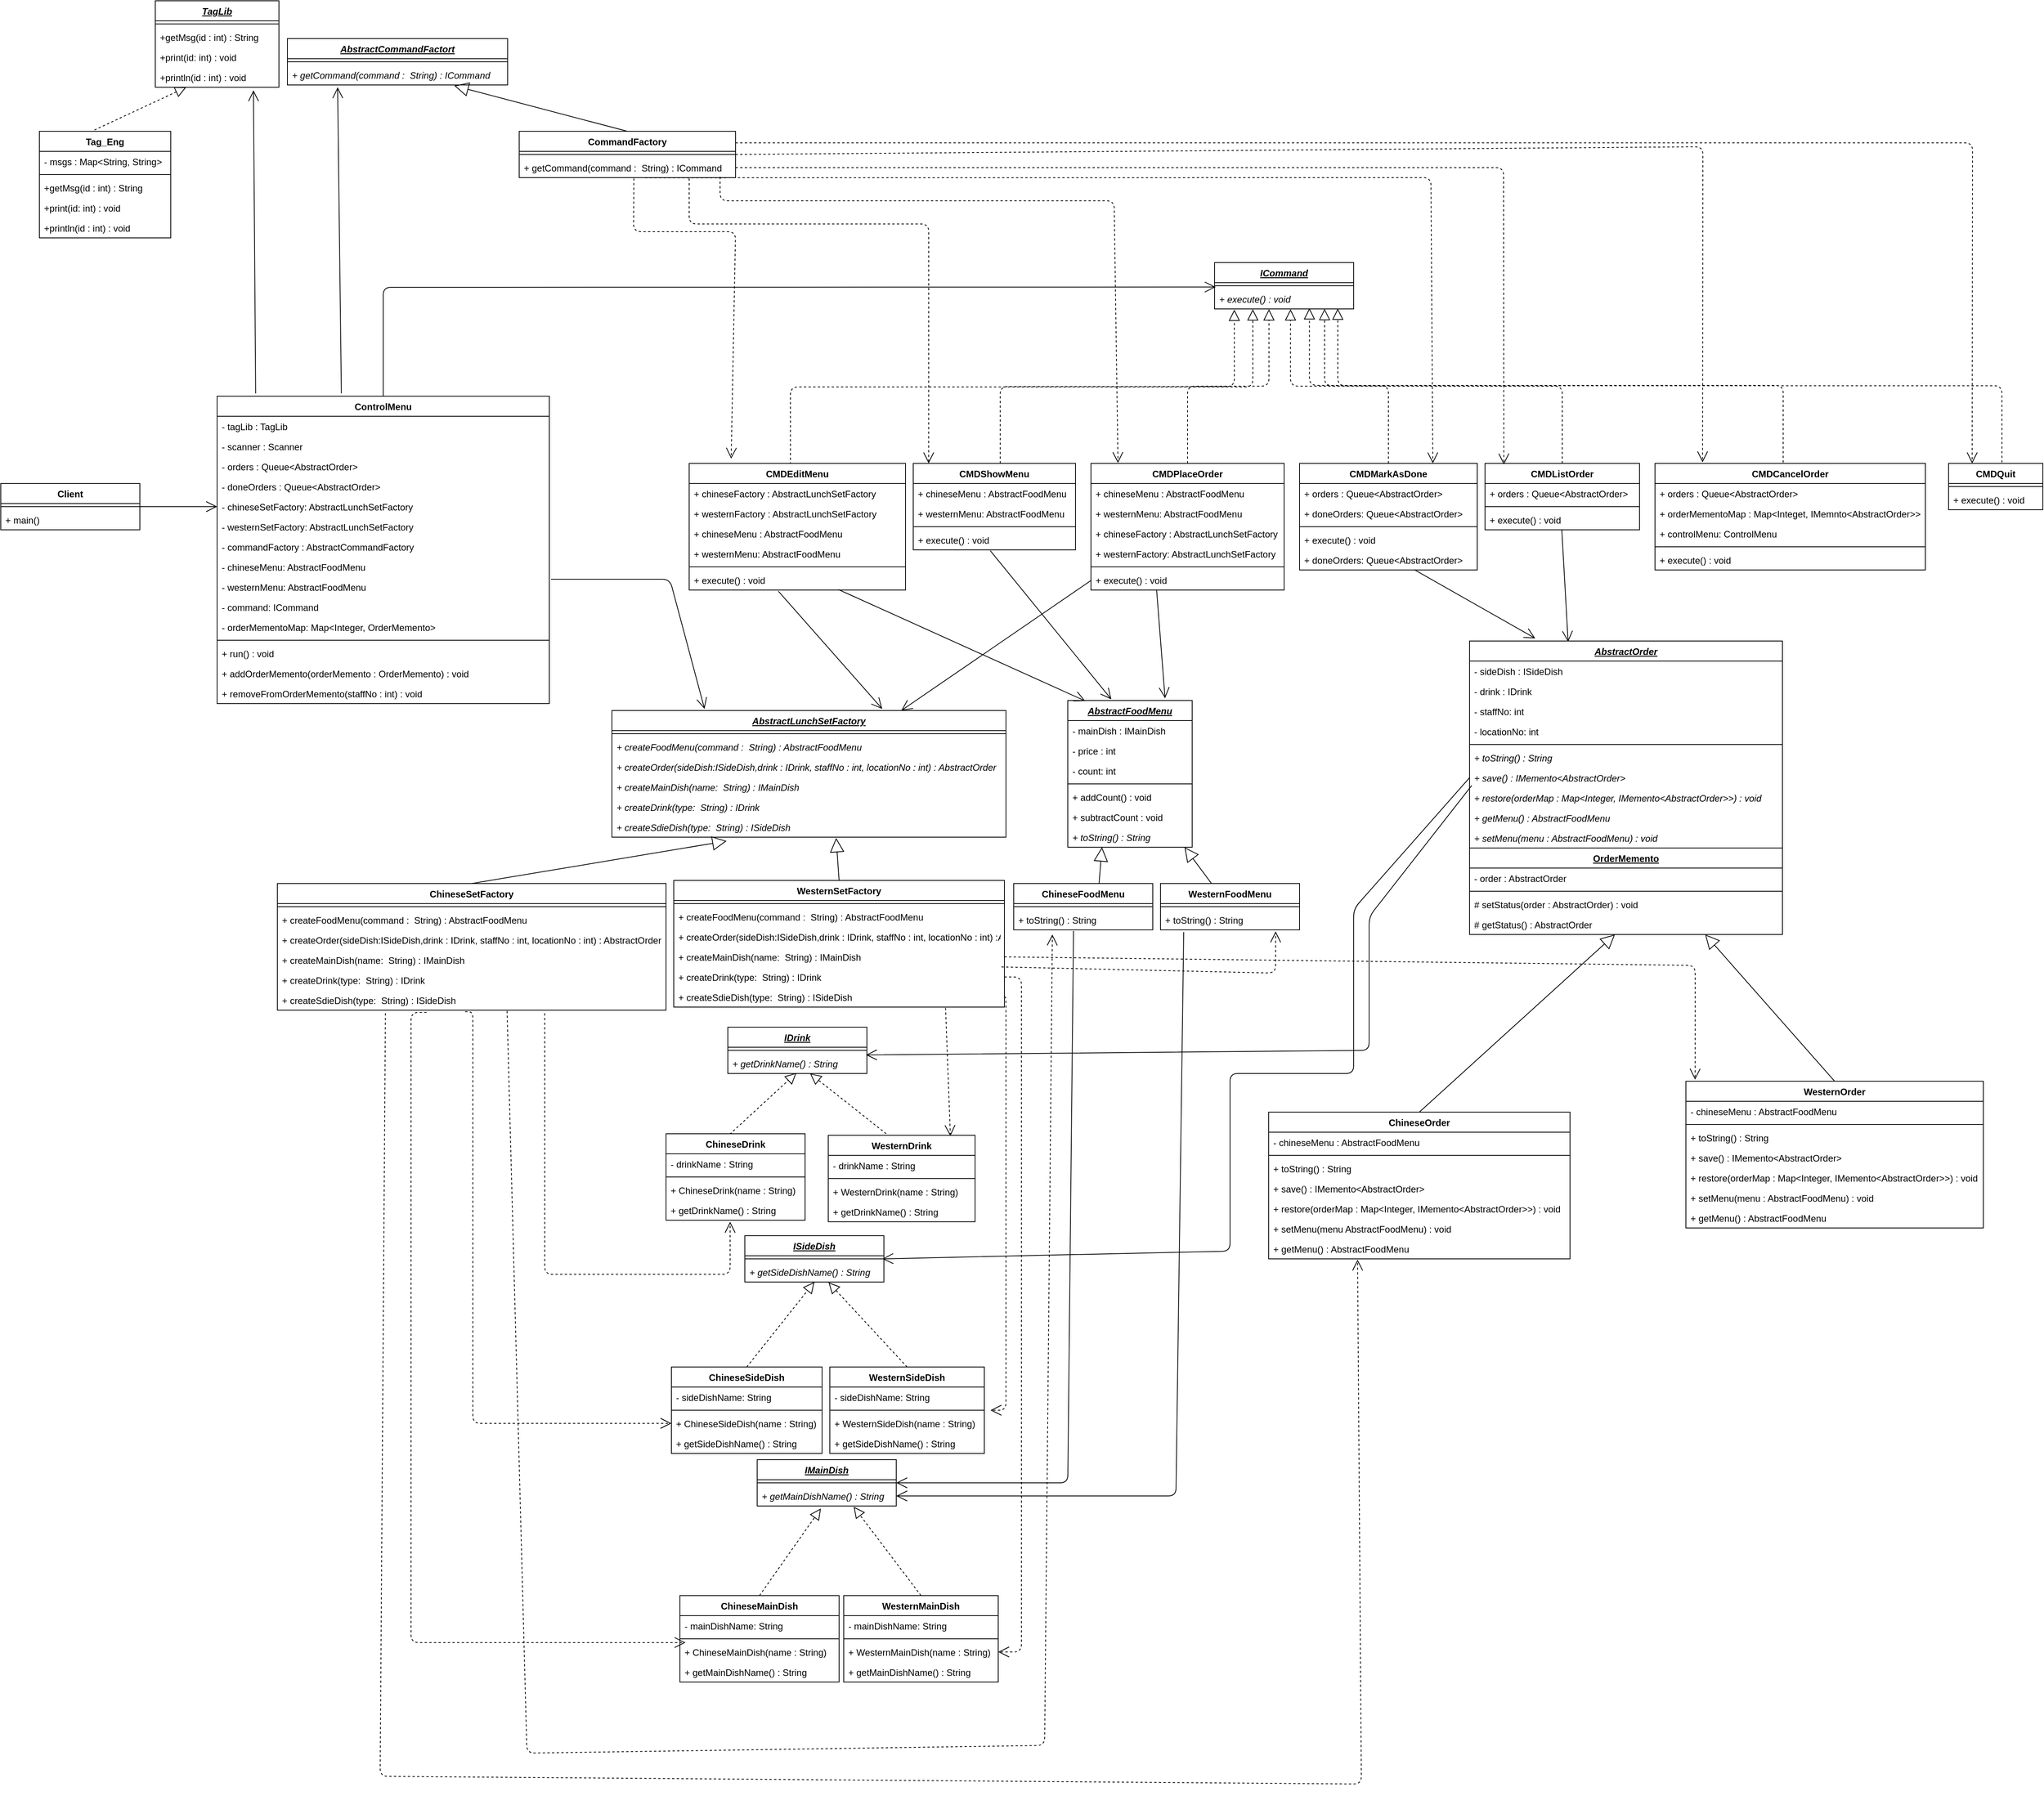 <mxfile version="13.9.2" type="device"><diagram id="C5RBs43oDa-KdzZeNtuy" name="Page-1"><mxGraphModel dx="6340" dy="3316" grid="1" gridSize="10" guides="1" tooltips="1" connect="1" arrows="1" fold="1" page="1" pageScale="1" pageWidth="827" pageHeight="1169" math="0" shadow="0"><root><mxCell id="WIyWlLk6GJQsqaUBKTNV-0"/><mxCell id="WIyWlLk6GJQsqaUBKTNV-1" parent="WIyWlLk6GJQsqaUBKTNV-0"/><mxCell id="2YEZPdv_85pSC7VBxsT3-11" value="" style="endArrow=block;dashed=1;endFill=0;endSize=12;html=1;exitX=0.419;exitY=-0.012;exitDx=0;exitDy=0;exitPerimeter=0;entryX=0.25;entryY=1;entryDx=0;entryDy=0;entryPerimeter=0;" parent="WIyWlLk6GJQsqaUBKTNV-1" source="2YEZPdv_85pSC7VBxsT3-12" target="2YEZPdv_85pSC7VBxsT3-6" edge="1"><mxGeometry width="160" relative="1" as="geometry"><mxPoint x="-2282.02" y="-1024.96" as="sourcePoint"/><mxPoint x="-2281" y="-1064" as="targetPoint"/></mxGeometry></mxCell><mxCell id="2YEZPdv_85pSC7VBxsT3-48" value="" style="endArrow=block;endSize=16;endFill=0;html=1;exitX=0.5;exitY=0;exitDx=0;exitDy=0;" parent="WIyWlLk6GJQsqaUBKTNV-1" source="2YEZPdv_85pSC7VBxsT3-37" target="2YEZPdv_85pSC7VBxsT3-193" edge="1"><mxGeometry width="160" relative="1" as="geometry"><mxPoint x="-778.359" y="256" as="sourcePoint"/><mxPoint x="573" y="206" as="targetPoint"/></mxGeometry></mxCell><mxCell id="2YEZPdv_85pSC7VBxsT3-57" value="" style="endArrow=block;endSize=16;endFill=0;html=1;exitX=0.5;exitY=0;exitDx=0;exitDy=0;entryX=0.753;entryY=1;entryDx=0;entryDy=0;entryPerimeter=0;" parent="WIyWlLk6GJQsqaUBKTNV-1" source="2YEZPdv_85pSC7VBxsT3-49" target="2YEZPdv_85pSC7VBxsT3-193" edge="1"><mxGeometry width="160" relative="1" as="geometry"><mxPoint x="-379.5" y="256" as="sourcePoint"/><mxPoint x="403" y="164" as="targetPoint"/></mxGeometry></mxCell><mxCell id="2YEZPdv_85pSC7VBxsT3-79" value="" style="endArrow=block;endSize=16;endFill=0;html=1;entryX=0.275;entryY=0.997;entryDx=0;entryDy=0;entryPerimeter=0;" parent="WIyWlLk6GJQsqaUBKTNV-1" target="2YEZPdv_85pSC7VBxsT3-64" edge="1"><mxGeometry width="160" relative="1" as="geometry"><mxPoint x="-1060" y="-20" as="sourcePoint"/><mxPoint x="-1078.42" y="-110" as="targetPoint"/></mxGeometry></mxCell><mxCell id="2YEZPdv_85pSC7VBxsT3-83" value="" style="endArrow=block;endSize=16;endFill=0;html=1;exitX=0.37;exitY=0.013;exitDx=0;exitDy=0;exitPerimeter=0;" parent="WIyWlLk6GJQsqaUBKTNV-1" source="2YEZPdv_85pSC7VBxsT3-80" target="2YEZPdv_85pSC7VBxsT3-58" edge="1"><mxGeometry width="160" relative="1" as="geometry"><mxPoint x="-867.42" y="-30" as="sourcePoint"/><mxPoint x="-1051.3" y="-108.674" as="targetPoint"/></mxGeometry></mxCell><mxCell id="2YEZPdv_85pSC7VBxsT3-95" value="" style="endArrow=block;endSize=16;endFill=0;html=1;exitX=0.5;exitY=0;exitDx=0;exitDy=0;entryX=0.758;entryY=1.038;entryDx=0;entryDy=0;entryPerimeter=0;" parent="WIyWlLk6GJQsqaUBKTNV-1" source="2YEZPdv_85pSC7VBxsT3-92" target="2YEZPdv_85pSC7VBxsT3-89" edge="1"><mxGeometry width="160" relative="1" as="geometry"><mxPoint x="-1689.34" y="-940" as="sourcePoint"/><mxPoint x="-1740.0" y="-1027.01" as="targetPoint"/></mxGeometry></mxCell><mxCell id="2YEZPdv_85pSC7VBxsT3-145" value="" style="endArrow=block;dashed=1;endFill=0;endSize=12;html=1;exitX=0.468;exitY=0.009;exitDx=0;exitDy=0;exitPerimeter=0;edgeStyle=elbowEdgeStyle;elbow=vertical;entryX=0.275;entryY=1.016;entryDx=0;entryDy=0;entryPerimeter=0;" parent="WIyWlLk6GJQsqaUBKTNV-1" source="2YEZPdv_85pSC7VBxsT3-99" target="2YEZPdv_85pSC7VBxsT3-98" edge="1"><mxGeometry width="160" relative="1" as="geometry"><mxPoint x="-990" y="-340" as="sourcePoint"/><mxPoint x="-935" y="-759" as="targetPoint"/></mxGeometry></mxCell><mxCell id="2YEZPdv_85pSC7VBxsT3-146" value="" style="endArrow=block;dashed=1;endFill=0;endSize=12;html=1;exitX=0.536;exitY=0;exitDx=0;exitDy=0;exitPerimeter=0;edgeStyle=elbowEdgeStyle;elbow=vertical;entryX=0.142;entryY=1.035;entryDx=0;entryDy=0;entryPerimeter=0;" parent="WIyWlLk6GJQsqaUBKTNV-1" source="2YEZPdv_85pSC7VBxsT3-104" target="2YEZPdv_85pSC7VBxsT3-98" edge="1"><mxGeometry width="160" relative="1" as="geometry"><mxPoint x="-990" y="-340" as="sourcePoint"/><mxPoint x="-935" y="-757" as="targetPoint"/></mxGeometry></mxCell><mxCell id="2YEZPdv_85pSC7VBxsT3-147" value="" style="endArrow=block;dashed=1;endFill=0;endSize=12;html=1;exitX=0.5;exitY=0;exitDx=0;exitDy=0;edgeStyle=elbowEdgeStyle;elbow=vertical;entryX=0.391;entryY=1.016;entryDx=0;entryDy=0;entryPerimeter=0;" parent="WIyWlLk6GJQsqaUBKTNV-1" source="2YEZPdv_85pSC7VBxsT3-109" target="2YEZPdv_85pSC7VBxsT3-98" edge="1"><mxGeometry width="160" relative="1" as="geometry"><mxPoint x="-990" y="-340" as="sourcePoint"/><mxPoint x="-980" y="-760" as="targetPoint"/></mxGeometry></mxCell><mxCell id="2YEZPdv_85pSC7VBxsT3-156" value="" style="endArrow=block;dashed=1;endFill=0;endSize=12;html=1;strokeWidth=1;exitX=0.5;exitY=0;exitDx=0;exitDy=0;edgeStyle=elbowEdgeStyle;elbow=vertical;entryX=0.886;entryY=0.98;entryDx=0;entryDy=0;entryPerimeter=0;" parent="WIyWlLk6GJQsqaUBKTNV-1" source="2YEZPdv_85pSC7VBxsT3-117" target="2YEZPdv_85pSC7VBxsT3-98" edge="1"><mxGeometry width="160" relative="1" as="geometry"><mxPoint x="-990" y="-340" as="sourcePoint"/><mxPoint x="-830" y="-340" as="targetPoint"/></mxGeometry></mxCell><mxCell id="2YEZPdv_85pSC7VBxsT3-157" value="" style="endArrow=block;dashed=1;endFill=0;endSize=12;html=1;strokeWidth=1;entryX=0.546;entryY=1.016;entryDx=0;entryDy=0;entryPerimeter=0;exitX=0.5;exitY=0;exitDx=0;exitDy=0;edgeStyle=elbowEdgeStyle;elbow=vertical;" parent="WIyWlLk6GJQsqaUBKTNV-1" source="2YEZPdv_85pSC7VBxsT3-131" target="2YEZPdv_85pSC7VBxsT3-98" edge="1"><mxGeometry width="160" relative="1" as="geometry"><mxPoint x="-990" y="-340" as="sourcePoint"/><mxPoint x="-830" y="-340" as="targetPoint"/></mxGeometry></mxCell><mxCell id="2YEZPdv_85pSC7VBxsT3-158" value="" style="endArrow=block;dashed=1;endFill=0;endSize=12;html=1;strokeWidth=1;exitX=0.474;exitY=-0.007;exitDx=0;exitDy=0;exitPerimeter=0;edgeStyle=elbowEdgeStyle;elbow=vertical;entryX=0.682;entryY=0.962;entryDx=0;entryDy=0;entryPerimeter=0;" parent="WIyWlLk6GJQsqaUBKTNV-1" source="2YEZPdv_85pSC7VBxsT3-125" target="2YEZPdv_85pSC7VBxsT3-98" edge="1"><mxGeometry width="160" relative="1" as="geometry"><mxPoint x="-990" y="-340" as="sourcePoint"/><mxPoint x="-830" y="-340" as="targetPoint"/></mxGeometry></mxCell><mxCell id="2YEZPdv_85pSC7VBxsT3-159" value="" style="endArrow=block;dashed=1;endFill=0;endSize=12;html=1;strokeWidth=1;entryX=0.791;entryY=0.998;entryDx=0;entryDy=0;entryPerimeter=0;edgeStyle=elbowEdgeStyle;elbow=vertical;exitX=0.566;exitY=-0.017;exitDx=0;exitDy=0;exitPerimeter=0;" parent="WIyWlLk6GJQsqaUBKTNV-1" source="2YEZPdv_85pSC7VBxsT3-141" target="2YEZPdv_85pSC7VBxsT3-98" edge="1"><mxGeometry width="160" relative="1" as="geometry"><mxPoint x="90" y="-560" as="sourcePoint"/><mxPoint x="-830" y="-340" as="targetPoint"/></mxGeometry></mxCell><mxCell id="2YEZPdv_85pSC7VBxsT3-183" value="" style="endArrow=block;endSize=16;endFill=0;html=1;exitX=0.5;exitY=0;exitDx=0;exitDy=0;entryX=0.291;entryY=1.192;entryDx=0;entryDy=0;entryPerimeter=0;" parent="WIyWlLk6GJQsqaUBKTNV-1" source="2YEZPdv_85pSC7VBxsT3-169" target="2YEZPdv_85pSC7VBxsT3-166" edge="1"><mxGeometry width="160" relative="1" as="geometry"><mxPoint x="-148.38" y="643.45" as="sourcePoint"/><mxPoint x="-150" y="560" as="targetPoint"/></mxGeometry></mxCell><mxCell id="2YEZPdv_85pSC7VBxsT3-184" value="" style="endArrow=block;endSize=16;endFill=0;html=1;exitX=0.5;exitY=0;exitDx=0;exitDy=0;entryX=0.569;entryY=1.038;entryDx=0;entryDy=0;entryPerimeter=0;" parent="WIyWlLk6GJQsqaUBKTNV-1" source="2YEZPdv_85pSC7VBxsT3-176" target="2YEZPdv_85pSC7VBxsT3-166" edge="1"><mxGeometry width="160" relative="1" as="geometry"><mxPoint x="-530" y="418" as="sourcePoint"/><mxPoint x="-531.62" y="334.55" as="targetPoint"/></mxGeometry></mxCell><mxCell id="2YEZPdv_85pSC7VBxsT3-235" value="" style="endArrow=block;dashed=1;endFill=0;endSize=12;html=1;strokeWidth=1;entryX=0.493;entryY=0.973;entryDx=0;entryDy=0;entryPerimeter=0;exitX=0.458;exitY=0.006;exitDx=0;exitDy=0;exitPerimeter=0;" parent="WIyWlLk6GJQsqaUBKTNV-1" source="2YEZPdv_85pSC7VBxsT3-205" target="2YEZPdv_85pSC7VBxsT3-197" edge="1"><mxGeometry width="160" relative="1" as="geometry"><mxPoint x="-1510" y="266" as="sourcePoint"/><mxPoint x="-1350" y="266" as="targetPoint"/></mxGeometry></mxCell><mxCell id="2YEZPdv_85pSC7VBxsT3-236" value="" style="endArrow=block;dashed=1;endFill=0;endSize=12;html=1;strokeWidth=1;exitX=0.5;exitY=0;exitDx=0;exitDy=0;" parent="WIyWlLk6GJQsqaUBKTNV-1" target="2YEZPdv_85pSC7VBxsT3-197" edge="1"><mxGeometry width="160" relative="1" as="geometry"><mxPoint x="-1335" y="298.0" as="sourcePoint"/><mxPoint x="-980" y="306" as="targetPoint"/></mxGeometry></mxCell><mxCell id="2YEZPdv_85pSC7VBxsT3-237" value="" style="endArrow=block;dashed=1;endFill=0;endSize=12;html=1;strokeWidth=1;entryX=0.5;entryY=1;entryDx=0;entryDy=0;exitX=0.5;exitY=0;exitDx=0;exitDy=0;" parent="WIyWlLk6GJQsqaUBKTNV-1" source="2YEZPdv_85pSC7VBxsT3-220" target="2YEZPdv_85pSC7VBxsT3-199" edge="1"><mxGeometry width="160" relative="1" as="geometry"><mxPoint x="-1548" y="608" as="sourcePoint"/><mxPoint x="-1388" y="608" as="targetPoint"/></mxGeometry></mxCell><mxCell id="2YEZPdv_85pSC7VBxsT3-238" value="" style="endArrow=block;dashed=1;endFill=0;endSize=12;html=1;strokeWidth=1;entryX=0.602;entryY=1.016;entryDx=0;entryDy=0;entryPerimeter=0;exitX=0.5;exitY=0;exitDx=0;exitDy=0;" parent="WIyWlLk6GJQsqaUBKTNV-1" source="2YEZPdv_85pSC7VBxsT3-215" target="2YEZPdv_85pSC7VBxsT3-201" edge="1"><mxGeometry width="160" relative="1" as="geometry"><mxPoint x="-1548" y="608" as="sourcePoint"/><mxPoint x="-1388" y="608" as="targetPoint"/></mxGeometry></mxCell><mxCell id="2YEZPdv_85pSC7VBxsT3-239" value="" style="endArrow=block;dashed=1;endFill=0;endSize=12;html=1;strokeWidth=1;entryX=0.458;entryY=1.126;entryDx=0;entryDy=0;entryPerimeter=0;exitX=0.5;exitY=0;exitDx=0;exitDy=0;" parent="WIyWlLk6GJQsqaUBKTNV-1" source="2YEZPdv_85pSC7VBxsT3-230" target="2YEZPdv_85pSC7VBxsT3-204" edge="1"><mxGeometry width="160" relative="1" as="geometry"><mxPoint x="-1670" y="706" as="sourcePoint"/><mxPoint x="-1510" y="706" as="targetPoint"/></mxGeometry></mxCell><mxCell id="2YEZPdv_85pSC7VBxsT3-240" value="" style="endArrow=block;dashed=1;endFill=0;endSize=12;html=1;strokeWidth=1;exitX=0.5;exitY=0;exitDx=0;exitDy=0;entryX=0.694;entryY=1.038;entryDx=0;entryDy=0;entryPerimeter=0;" parent="WIyWlLk6GJQsqaUBKTNV-1" source="2YEZPdv_85pSC7VBxsT3-225" target="2YEZPdv_85pSC7VBxsT3-204" edge="1"><mxGeometry width="160" relative="1" as="geometry"><mxPoint x="-1720" y="766" as="sourcePoint"/><mxPoint x="-1386" y="826" as="targetPoint"/></mxGeometry></mxCell><mxCell id="2YEZPdv_85pSC7VBxsT3-267" value="" style="endArrow=open;endSize=12;html=1;strokeWidth=1;exitX=1;exitY=0.5;exitDx=0;exitDy=0;" parent="WIyWlLk6GJQsqaUBKTNV-1" source="2YEZPdv_85pSC7VBxsT3-264" target="2YEZPdv_85pSC7VBxsT3-257" edge="1"><mxGeometry width="160" relative="1" as="geometry"><mxPoint x="-1991" y="-347" as="sourcePoint"/><mxPoint x="-2261" y="-317" as="targetPoint"/></mxGeometry></mxCell><mxCell id="2YEZPdv_85pSC7VBxsT3-268" value="" style="endArrow=open;endSize=12;html=1;strokeWidth=1;entryX=0.794;entryY=1.154;entryDx=0;entryDy=0;entryPerimeter=0;exitX=0.116;exitY=-0.009;exitDx=0;exitDy=0;exitPerimeter=0;" parent="WIyWlLk6GJQsqaUBKTNV-1" source="2YEZPdv_85pSC7VBxsT3-249" target="2YEZPdv_85pSC7VBxsT3-6" edge="1"><mxGeometry width="160" relative="1" as="geometry"><mxPoint x="-2168" y="-771.5" as="sourcePoint"/><mxPoint x="-2008" y="-771.5" as="targetPoint"/></mxGeometry></mxCell><mxCell id="2YEZPdv_85pSC7VBxsT3-249" value="ControlMenu" style="swimlane;fontStyle=1;align=center;verticalAlign=top;childLayout=stackLayout;horizontal=1;startSize=26;horizontalStack=0;resizeParent=1;resizeParentMax=0;resizeLast=0;collapsible=1;marginBottom=0;" parent="WIyWlLk6GJQsqaUBKTNV-1" vertex="1"><mxGeometry x="-2201" y="-657" width="430" height="398" as="geometry"/></mxCell><mxCell id="2YEZPdv_85pSC7VBxsT3-250" value="- tagLib : TagLib" style="text;strokeColor=none;fillColor=none;align=left;verticalAlign=top;spacingLeft=4;spacingRight=4;overflow=hidden;rotatable=0;points=[[0,0.5],[1,0.5]];portConstraint=eastwest;" parent="2YEZPdv_85pSC7VBxsT3-249" vertex="1"><mxGeometry y="26" width="430" height="26" as="geometry"/></mxCell><mxCell id="2YEZPdv_85pSC7VBxsT3-261" value="- scanner : Scanner" style="text;strokeColor=none;fillColor=none;align=left;verticalAlign=top;spacingLeft=4;spacingRight=4;overflow=hidden;rotatable=0;points=[[0,0.5],[1,0.5]];portConstraint=eastwest;" parent="2YEZPdv_85pSC7VBxsT3-249" vertex="1"><mxGeometry y="52" width="430" height="26" as="geometry"/></mxCell><mxCell id="2YEZPdv_85pSC7VBxsT3-255" value="- orders : Queue&lt;AbstractOrder&gt;" style="text;strokeColor=none;fillColor=none;align=left;verticalAlign=top;spacingLeft=4;spacingRight=4;overflow=hidden;rotatable=0;points=[[0,0.5],[1,0.5]];portConstraint=eastwest;" parent="2YEZPdv_85pSC7VBxsT3-249" vertex="1"><mxGeometry y="78" width="430" height="26" as="geometry"/></mxCell><mxCell id="2YEZPdv_85pSC7VBxsT3-256" value="- doneOrders : Queue&lt;AbstractOrder&gt;" style="text;strokeColor=none;fillColor=none;align=left;verticalAlign=top;spacingLeft=4;spacingRight=4;overflow=hidden;rotatable=0;points=[[0,0.5],[1,0.5]];portConstraint=eastwest;" parent="2YEZPdv_85pSC7VBxsT3-249" vertex="1"><mxGeometry y="104" width="430" height="26" as="geometry"/></mxCell><mxCell id="2YEZPdv_85pSC7VBxsT3-257" value="- chineseSetFactory: AbstractLunchSetFactory" style="text;strokeColor=none;fillColor=none;align=left;verticalAlign=top;spacingLeft=4;spacingRight=4;overflow=hidden;rotatable=0;points=[[0,0.5],[1,0.5]];portConstraint=eastwest;" parent="2YEZPdv_85pSC7VBxsT3-249" vertex="1"><mxGeometry y="130" width="430" height="26" as="geometry"/></mxCell><mxCell id="2YEZPdv_85pSC7VBxsT3-262" value="- westernSetFactory: AbstractLunchSetFactory" style="text;strokeColor=none;fillColor=none;align=left;verticalAlign=top;spacingLeft=4;spacingRight=4;overflow=hidden;rotatable=0;points=[[0,0.5],[1,0.5]];portConstraint=eastwest;" parent="2YEZPdv_85pSC7VBxsT3-249" vertex="1"><mxGeometry y="156" width="430" height="26" as="geometry"/></mxCell><mxCell id="2YEZPdv_85pSC7VBxsT3-258" value="- commandFactory : AbstractCommandFactory" style="text;strokeColor=none;fillColor=none;align=left;verticalAlign=top;spacingLeft=4;spacingRight=4;overflow=hidden;rotatable=0;points=[[0,0.5],[1,0.5]];portConstraint=eastwest;" parent="2YEZPdv_85pSC7VBxsT3-249" vertex="1"><mxGeometry y="182" width="430" height="26" as="geometry"/></mxCell><mxCell id="2YEZPdv_85pSC7VBxsT3-259" value="- chineseMenu: AbstractFoodMenu" style="text;strokeColor=none;fillColor=none;align=left;verticalAlign=top;spacingLeft=4;spacingRight=4;overflow=hidden;rotatable=0;points=[[0,0.5],[1,0.5]];portConstraint=eastwest;" parent="2YEZPdv_85pSC7VBxsT3-249" vertex="1"><mxGeometry y="208" width="430" height="26" as="geometry"/></mxCell><mxCell id="2YEZPdv_85pSC7VBxsT3-260" value="- westernMenu: AbstractFoodMenu" style="text;strokeColor=none;fillColor=none;align=left;verticalAlign=top;spacingLeft=4;spacingRight=4;overflow=hidden;rotatable=0;points=[[0,0.5],[1,0.5]];portConstraint=eastwest;" parent="2YEZPdv_85pSC7VBxsT3-249" vertex="1"><mxGeometry y="234" width="430" height="26" as="geometry"/></mxCell><mxCell id="2YEZPdv_85pSC7VBxsT3-263" value="- command: ICommand" style="text;strokeColor=none;fillColor=none;align=left;verticalAlign=top;spacingLeft=4;spacingRight=4;overflow=hidden;rotatable=0;points=[[0,0.5],[1,0.5]];portConstraint=eastwest;" parent="2YEZPdv_85pSC7VBxsT3-249" vertex="1"><mxGeometry y="260" width="430" height="26" as="geometry"/></mxCell><mxCell id="tbZHHJ2y2wt48ayvIYHb-2" value="- orderMementoMap: Map&lt;Integer, OrderMemento&gt;" style="text;strokeColor=none;fillColor=none;align=left;verticalAlign=top;spacingLeft=4;spacingRight=4;overflow=hidden;rotatable=0;points=[[0,0.5],[1,0.5]];portConstraint=eastwest;" vertex="1" parent="2YEZPdv_85pSC7VBxsT3-249"><mxGeometry y="286" width="430" height="26" as="geometry"/></mxCell><mxCell id="2YEZPdv_85pSC7VBxsT3-251" value="" style="line;strokeWidth=1;fillColor=none;align=left;verticalAlign=middle;spacingTop=-1;spacingLeft=3;spacingRight=3;rotatable=0;labelPosition=right;points=[];portConstraint=eastwest;" parent="2YEZPdv_85pSC7VBxsT3-249" vertex="1"><mxGeometry y="312" width="430" height="8" as="geometry"/></mxCell><mxCell id="2YEZPdv_85pSC7VBxsT3-252" value="+ run() : void" style="text;strokeColor=none;fillColor=none;align=left;verticalAlign=top;spacingLeft=4;spacingRight=4;overflow=hidden;rotatable=0;points=[[0,0.5],[1,0.5]];portConstraint=eastwest;" parent="2YEZPdv_85pSC7VBxsT3-249" vertex="1"><mxGeometry y="320" width="430" height="26" as="geometry"/></mxCell><mxCell id="tbZHHJ2y2wt48ayvIYHb-0" value="+ addOrderMemento(orderMemento : OrderMemento) : void&#10;" style="text;strokeColor=none;fillColor=none;align=left;verticalAlign=top;spacingLeft=4;spacingRight=4;overflow=hidden;rotatable=0;points=[[0,0.5],[1,0.5]];portConstraint=eastwest;" vertex="1" parent="2YEZPdv_85pSC7VBxsT3-249"><mxGeometry y="346" width="430" height="26" as="geometry"/></mxCell><mxCell id="tbZHHJ2y2wt48ayvIYHb-1" value="+ removeFromOrderMemento(staffNo : int) : void&#10;" style="text;strokeColor=none;fillColor=none;align=left;verticalAlign=top;spacingLeft=4;spacingRight=4;overflow=hidden;rotatable=0;points=[[0,0.5],[1,0.5]];portConstraint=eastwest;" vertex="1" parent="2YEZPdv_85pSC7VBxsT3-249"><mxGeometry y="372" width="430" height="26" as="geometry"/></mxCell><mxCell id="2YEZPdv_85pSC7VBxsT3-264" value="Client" style="swimlane;fontStyle=1;align=center;verticalAlign=top;childLayout=stackLayout;horizontal=1;startSize=26;horizontalStack=0;resizeParent=1;resizeParentMax=0;resizeLast=0;collapsible=1;marginBottom=0;" parent="WIyWlLk6GJQsqaUBKTNV-1" vertex="1"><mxGeometry x="-2481" y="-544" width="180" height="60" as="geometry"/></mxCell><mxCell id="2YEZPdv_85pSC7VBxsT3-265" value="" style="line;strokeWidth=1;fillColor=none;align=left;verticalAlign=middle;spacingTop=-1;spacingLeft=3;spacingRight=3;rotatable=0;labelPosition=right;points=[];portConstraint=eastwest;" parent="2YEZPdv_85pSC7VBxsT3-264" vertex="1"><mxGeometry y="26" width="180" height="8" as="geometry"/></mxCell><mxCell id="2YEZPdv_85pSC7VBxsT3-266" value="+ main()&#10;" style="text;strokeColor=none;fillColor=none;align=left;verticalAlign=top;spacingLeft=4;spacingRight=4;overflow=hidden;rotatable=0;points=[[0,0.5],[1,0.5]];portConstraint=eastwest;" parent="2YEZPdv_85pSC7VBxsT3-264" vertex="1"><mxGeometry y="34" width="180" height="26" as="geometry"/></mxCell><mxCell id="2YEZPdv_85pSC7VBxsT3-1" value="TagLib&#10;" style="swimlane;fontStyle=7;align=center;verticalAlign=top;childLayout=stackLayout;horizontal=1;startSize=26;horizontalStack=0;resizeParent=1;resizeParentMax=0;resizeLast=0;collapsible=1;marginBottom=0;" parent="WIyWlLk6GJQsqaUBKTNV-1" vertex="1"><mxGeometry x="-2281" y="-1169" width="160" height="112" as="geometry"/></mxCell><mxCell id="2YEZPdv_85pSC7VBxsT3-3" value="" style="line;strokeWidth=1;fillColor=none;align=left;verticalAlign=middle;spacingTop=-1;spacingLeft=3;spacingRight=3;rotatable=0;labelPosition=right;points=[];portConstraint=eastwest;" parent="2YEZPdv_85pSC7VBxsT3-1" vertex="1"><mxGeometry y="26" width="160" height="8" as="geometry"/></mxCell><mxCell id="2YEZPdv_85pSC7VBxsT3-4" value="+getMsg(id : int) : String" style="text;strokeColor=none;fillColor=none;align=left;verticalAlign=top;spacingLeft=4;spacingRight=4;overflow=hidden;rotatable=0;points=[[0,0.5],[1,0.5]];portConstraint=eastwest;" parent="2YEZPdv_85pSC7VBxsT3-1" vertex="1"><mxGeometry y="34" width="160" height="26" as="geometry"/></mxCell><mxCell id="2YEZPdv_85pSC7VBxsT3-5" value="+print(id: int) : void" style="text;strokeColor=none;fillColor=none;align=left;verticalAlign=top;spacingLeft=4;spacingRight=4;overflow=hidden;rotatable=0;points=[[0,0.5],[1,0.5]];portConstraint=eastwest;" parent="2YEZPdv_85pSC7VBxsT3-1" vertex="1"><mxGeometry y="60" width="160" height="26" as="geometry"/></mxCell><mxCell id="2YEZPdv_85pSC7VBxsT3-6" value="+println(id : int) : void" style="text;strokeColor=none;fillColor=none;align=left;verticalAlign=top;spacingLeft=4;spacingRight=4;overflow=hidden;rotatable=0;points=[[0,0.5],[1,0.5]];portConstraint=eastwest;" parent="2YEZPdv_85pSC7VBxsT3-1" vertex="1"><mxGeometry y="86" width="160" height="26" as="geometry"/></mxCell><mxCell id="2YEZPdv_85pSC7VBxsT3-92" value="CommandFactory" style="swimlane;fontStyle=1;align=center;verticalAlign=top;childLayout=stackLayout;horizontal=1;startSize=26;horizontalStack=0;resizeParent=1;resizeParentMax=0;resizeLast=0;collapsible=1;marginBottom=0;" parent="WIyWlLk6GJQsqaUBKTNV-1" vertex="1"><mxGeometry x="-1810" y="-1000" width="280" height="60" as="geometry"/></mxCell><mxCell id="2YEZPdv_85pSC7VBxsT3-93" value="" style="line;strokeWidth=1;fillColor=none;align=left;verticalAlign=middle;spacingTop=-1;spacingLeft=3;spacingRight=3;rotatable=0;labelPosition=right;points=[];portConstraint=eastwest;" parent="2YEZPdv_85pSC7VBxsT3-92" vertex="1"><mxGeometry y="26" width="280" height="8" as="geometry"/></mxCell><mxCell id="2YEZPdv_85pSC7VBxsT3-94" value="+ getCommand(command :  String) : ICommand&#10;" style="text;strokeColor=none;fillColor=none;align=left;verticalAlign=top;spacingLeft=4;spacingRight=4;overflow=hidden;rotatable=0;points=[[0,0.5],[1,0.5]];portConstraint=eastwest;" parent="2YEZPdv_85pSC7VBxsT3-92" vertex="1"><mxGeometry y="34" width="280" height="26" as="geometry"/></mxCell><mxCell id="2YEZPdv_85pSC7VBxsT3-84" value="AbstractCommandFactort" style="swimlane;fontStyle=7;align=center;verticalAlign=top;childLayout=stackLayout;horizontal=1;startSize=26;horizontalStack=0;resizeParent=1;resizeParentMax=0;resizeLast=0;collapsible=1;marginBottom=0;" parent="WIyWlLk6GJQsqaUBKTNV-1" vertex="1"><mxGeometry x="-2110" y="-1120" width="285" height="60" as="geometry"/></mxCell><mxCell id="2YEZPdv_85pSC7VBxsT3-88" value="" style="line;strokeWidth=1;fillColor=none;align=left;verticalAlign=middle;spacingTop=-1;spacingLeft=3;spacingRight=3;rotatable=0;labelPosition=right;points=[];portConstraint=eastwest;" parent="2YEZPdv_85pSC7VBxsT3-84" vertex="1"><mxGeometry y="26" width="285" height="8" as="geometry"/></mxCell><mxCell id="2YEZPdv_85pSC7VBxsT3-89" value="+ getCommand(command :  String) : ICommand&#10;" style="text;strokeColor=none;fillColor=none;align=left;verticalAlign=top;spacingLeft=4;spacingRight=4;overflow=hidden;rotatable=0;points=[[0,0.5],[1,0.5]];portConstraint=eastwest;fontStyle=2" parent="2YEZPdv_85pSC7VBxsT3-84" vertex="1"><mxGeometry y="34" width="285" height="26" as="geometry"/></mxCell><mxCell id="2YEZPdv_85pSC7VBxsT3-269" value="" style="endArrow=open;endSize=12;html=1;strokeWidth=1;entryX=0.228;entryY=1.115;entryDx=0;entryDy=0;entryPerimeter=0;exitX=0.374;exitY=-0.009;exitDx=0;exitDy=0;exitPerimeter=0;" parent="WIyWlLk6GJQsqaUBKTNV-1" source="2YEZPdv_85pSC7VBxsT3-249" target="2YEZPdv_85pSC7VBxsT3-89" edge="1"><mxGeometry width="160" relative="1" as="geometry"><mxPoint x="-1390" y="-420" as="sourcePoint"/><mxPoint x="-1230" y="-420" as="targetPoint"/></mxGeometry></mxCell><mxCell id="2YEZPdv_85pSC7VBxsT3-117" value="CMDMarkAsDone" style="swimlane;fontStyle=1;align=center;verticalAlign=top;childLayout=stackLayout;horizontal=1;startSize=26;horizontalStack=0;resizeParent=1;resizeParentMax=0;resizeLast=0;collapsible=1;marginBottom=0;" parent="WIyWlLk6GJQsqaUBKTNV-1" vertex="1"><mxGeometry x="-800" y="-570" width="230" height="138" as="geometry"/></mxCell><mxCell id="2YEZPdv_85pSC7VBxsT3-118" value="+ orders : Queue&lt;AbstractOrder&gt;&#10;" style="text;strokeColor=none;fillColor=none;align=left;verticalAlign=top;spacingLeft=4;spacingRight=4;overflow=hidden;rotatable=0;points=[[0,0.5],[1,0.5]];portConstraint=eastwest;" parent="2YEZPdv_85pSC7VBxsT3-117" vertex="1"><mxGeometry y="26" width="230" height="26" as="geometry"/></mxCell><mxCell id="2YEZPdv_85pSC7VBxsT3-119" value="+ doneOrders: Queue&lt;AbstractOrder&gt;&#10;" style="text;strokeColor=none;fillColor=none;align=left;verticalAlign=top;spacingLeft=4;spacingRight=4;overflow=hidden;rotatable=0;points=[[0,0.5],[1,0.5]];portConstraint=eastwest;" parent="2YEZPdv_85pSC7VBxsT3-117" vertex="1"><mxGeometry y="52" width="230" height="26" as="geometry"/></mxCell><mxCell id="2YEZPdv_85pSC7VBxsT3-123" value="" style="line;strokeWidth=1;fillColor=none;align=left;verticalAlign=middle;spacingTop=-1;spacingLeft=3;spacingRight=3;rotatable=0;labelPosition=right;points=[];portConstraint=eastwest;" parent="2YEZPdv_85pSC7VBxsT3-117" vertex="1"><mxGeometry y="78" width="230" height="8" as="geometry"/></mxCell><mxCell id="2YEZPdv_85pSC7VBxsT3-124" value="+ execute() : void&#10;" style="text;strokeColor=none;fillColor=none;align=left;verticalAlign=top;spacingLeft=4;spacingRight=4;overflow=hidden;rotatable=0;points=[[0,0.5],[1,0.5]];portConstraint=eastwest;" parent="2YEZPdv_85pSC7VBxsT3-117" vertex="1"><mxGeometry y="86" width="230" height="26" as="geometry"/></mxCell><mxCell id="tbZHHJ2y2wt48ayvIYHb-5" value="+ doneOrders: Queue&lt;AbstractOrder&gt;&#10;" style="text;strokeColor=none;fillColor=none;align=left;verticalAlign=top;spacingLeft=4;spacingRight=4;overflow=hidden;rotatable=0;points=[[0,0.5],[1,0.5]];portConstraint=eastwest;" vertex="1" parent="2YEZPdv_85pSC7VBxsT3-117"><mxGeometry y="112" width="230" height="26" as="geometry"/></mxCell><mxCell id="2YEZPdv_85pSC7VBxsT3-131" value="CMDListOrder" style="swimlane;fontStyle=1;align=center;verticalAlign=top;childLayout=stackLayout;horizontal=1;startSize=26;horizontalStack=0;resizeParent=1;resizeParentMax=0;resizeLast=0;collapsible=1;marginBottom=0;" parent="WIyWlLk6GJQsqaUBKTNV-1" vertex="1"><mxGeometry x="-560" y="-570" width="200" height="86" as="geometry"><mxRectangle x="1340" y="-510" width="130" height="26" as="alternateBounds"/></mxGeometry></mxCell><mxCell id="2YEZPdv_85pSC7VBxsT3-132" value="+ orders : Queue&lt;AbstractOrder&gt;&#10;" style="text;strokeColor=none;fillColor=none;align=left;verticalAlign=top;spacingLeft=4;spacingRight=4;overflow=hidden;rotatable=0;points=[[0,0.5],[1,0.5]];portConstraint=eastwest;" parent="2YEZPdv_85pSC7VBxsT3-131" vertex="1"><mxGeometry y="26" width="200" height="26" as="geometry"/></mxCell><mxCell id="2YEZPdv_85pSC7VBxsT3-133" value="" style="line;strokeWidth=1;fillColor=none;align=left;verticalAlign=middle;spacingTop=-1;spacingLeft=3;spacingRight=3;rotatable=0;labelPosition=right;points=[];portConstraint=eastwest;" parent="2YEZPdv_85pSC7VBxsT3-131" vertex="1"><mxGeometry y="52" width="200" height="8" as="geometry"/></mxCell><mxCell id="2YEZPdv_85pSC7VBxsT3-134" value="+ execute() : void&#10;" style="text;strokeColor=none;fillColor=none;align=left;verticalAlign=top;spacingLeft=4;spacingRight=4;overflow=hidden;rotatable=0;points=[[0,0.5],[1,0.5]];portConstraint=eastwest;" parent="2YEZPdv_85pSC7VBxsT3-131" vertex="1"><mxGeometry y="60" width="200" height="26" as="geometry"/></mxCell><mxCell id="2YEZPdv_85pSC7VBxsT3-125" value="CMDCancelOrder" style="swimlane;fontStyle=1;align=center;verticalAlign=top;childLayout=stackLayout;horizontal=1;startSize=26;horizontalStack=0;resizeParent=1;resizeParentMax=0;resizeLast=0;collapsible=1;marginBottom=0;" parent="WIyWlLk6GJQsqaUBKTNV-1" vertex="1"><mxGeometry x="-340" y="-570" width="350" height="138" as="geometry"><mxRectangle x="1340" y="-510" width="130" height="26" as="alternateBounds"/></mxGeometry></mxCell><mxCell id="2YEZPdv_85pSC7VBxsT3-126" value="+ orders : Queue&lt;AbstractOrder&gt;&#10;" style="text;strokeColor=none;fillColor=none;align=left;verticalAlign=top;spacingLeft=4;spacingRight=4;overflow=hidden;rotatable=0;points=[[0,0.5],[1,0.5]];portConstraint=eastwest;" parent="2YEZPdv_85pSC7VBxsT3-125" vertex="1"><mxGeometry y="26" width="350" height="26" as="geometry"/></mxCell><mxCell id="2YEZPdv_85pSC7VBxsT3-140" value="+ orderMementoMap : Map&lt;Integet, IMemnto&lt;AbstractOrder&gt;&gt;&#10;" style="text;strokeColor=none;fillColor=none;align=left;verticalAlign=top;spacingLeft=4;spacingRight=4;overflow=hidden;rotatable=0;points=[[0,0.5],[1,0.5]];portConstraint=eastwest;" parent="2YEZPdv_85pSC7VBxsT3-125" vertex="1"><mxGeometry y="52" width="350" height="26" as="geometry"/></mxCell><mxCell id="tbZHHJ2y2wt48ayvIYHb-4" value="+ controlMenu: ControlMenu&#10;" style="text;strokeColor=none;fillColor=none;align=left;verticalAlign=top;spacingLeft=4;spacingRight=4;overflow=hidden;rotatable=0;points=[[0,0.5],[1,0.5]];portConstraint=eastwest;" vertex="1" parent="2YEZPdv_85pSC7VBxsT3-125"><mxGeometry y="78" width="350" height="26" as="geometry"/></mxCell><mxCell id="2YEZPdv_85pSC7VBxsT3-129" value="" style="line;strokeWidth=1;fillColor=none;align=left;verticalAlign=middle;spacingTop=-1;spacingLeft=3;spacingRight=3;rotatable=0;labelPosition=right;points=[];portConstraint=eastwest;" parent="2YEZPdv_85pSC7VBxsT3-125" vertex="1"><mxGeometry y="104" width="350" height="8" as="geometry"/></mxCell><mxCell id="2YEZPdv_85pSC7VBxsT3-130" value="+ execute() : void&#10;" style="text;strokeColor=none;fillColor=none;align=left;verticalAlign=top;spacingLeft=4;spacingRight=4;overflow=hidden;rotatable=0;points=[[0,0.5],[1,0.5]];portConstraint=eastwest;" parent="2YEZPdv_85pSC7VBxsT3-125" vertex="1"><mxGeometry y="112" width="350" height="26" as="geometry"/></mxCell><mxCell id="2YEZPdv_85pSC7VBxsT3-109" value="CMDPlaceOrder" style="swimlane;fontStyle=1;align=center;verticalAlign=top;childLayout=stackLayout;horizontal=1;startSize=26;horizontalStack=0;resizeParent=1;resizeParentMax=0;resizeLast=0;collapsible=1;marginBottom=0;" parent="WIyWlLk6GJQsqaUBKTNV-1" vertex="1"><mxGeometry x="-1070" y="-570" width="250" height="164" as="geometry"/></mxCell><mxCell id="2YEZPdv_85pSC7VBxsT3-110" value="+ chineseMenu : AbstractFoodMenu&#10;" style="text;strokeColor=none;fillColor=none;align=left;verticalAlign=top;spacingLeft=4;spacingRight=4;overflow=hidden;rotatable=0;points=[[0,0.5],[1,0.5]];portConstraint=eastwest;" parent="2YEZPdv_85pSC7VBxsT3-109" vertex="1"><mxGeometry y="26" width="250" height="26" as="geometry"/></mxCell><mxCell id="2YEZPdv_85pSC7VBxsT3-111" value="+ westernMenu: AbstractFoodMenu&#10;" style="text;strokeColor=none;fillColor=none;align=left;verticalAlign=top;spacingLeft=4;spacingRight=4;overflow=hidden;rotatable=0;points=[[0,0.5],[1,0.5]];portConstraint=eastwest;" parent="2YEZPdv_85pSC7VBxsT3-109" vertex="1"><mxGeometry y="52" width="250" height="26" as="geometry"/></mxCell><mxCell id="2YEZPdv_85pSC7VBxsT3-114" value="+ chineseFactory : AbstractLunchSetFactory&#10;" style="text;strokeColor=none;fillColor=none;align=left;verticalAlign=top;spacingLeft=4;spacingRight=4;overflow=hidden;rotatable=0;points=[[0,0.5],[1,0.5]];portConstraint=eastwest;" parent="2YEZPdv_85pSC7VBxsT3-109" vertex="1"><mxGeometry y="78" width="250" height="26" as="geometry"/></mxCell><mxCell id="2YEZPdv_85pSC7VBxsT3-115" value="+ westernFactory: AbstractLunchSetFactory&#10;" style="text;strokeColor=none;fillColor=none;align=left;verticalAlign=top;spacingLeft=4;spacingRight=4;overflow=hidden;rotatable=0;points=[[0,0.5],[1,0.5]];portConstraint=eastwest;" parent="2YEZPdv_85pSC7VBxsT3-109" vertex="1"><mxGeometry y="104" width="250" height="26" as="geometry"/></mxCell><mxCell id="2YEZPdv_85pSC7VBxsT3-112" value="" style="line;strokeWidth=1;fillColor=none;align=left;verticalAlign=middle;spacingTop=-1;spacingLeft=3;spacingRight=3;rotatable=0;labelPosition=right;points=[];portConstraint=eastwest;" parent="2YEZPdv_85pSC7VBxsT3-109" vertex="1"><mxGeometry y="130" width="250" height="8" as="geometry"/></mxCell><mxCell id="2YEZPdv_85pSC7VBxsT3-113" value="+ execute() : void&#10;" style="text;strokeColor=none;fillColor=none;align=left;verticalAlign=top;spacingLeft=4;spacingRight=4;overflow=hidden;rotatable=0;points=[[0,0.5],[1,0.5]];portConstraint=eastwest;" parent="2YEZPdv_85pSC7VBxsT3-109" vertex="1"><mxGeometry y="138" width="250" height="26" as="geometry"/></mxCell><mxCell id="2YEZPdv_85pSC7VBxsT3-104" value="CMDShowMenu" style="swimlane;fontStyle=1;align=center;verticalAlign=top;childLayout=stackLayout;horizontal=1;startSize=26;horizontalStack=0;resizeParent=1;resizeParentMax=0;resizeLast=0;collapsible=1;marginBottom=0;" parent="WIyWlLk6GJQsqaUBKTNV-1" vertex="1"><mxGeometry x="-1300" y="-570" width="210" height="112" as="geometry"/></mxCell><mxCell id="2YEZPdv_85pSC7VBxsT3-105" value="+ chineseMenu : AbstractFoodMenu&#10;" style="text;strokeColor=none;fillColor=none;align=left;verticalAlign=top;spacingLeft=4;spacingRight=4;overflow=hidden;rotatable=0;points=[[0,0.5],[1,0.5]];portConstraint=eastwest;" parent="2YEZPdv_85pSC7VBxsT3-104" vertex="1"><mxGeometry y="26" width="210" height="26" as="geometry"/></mxCell><mxCell id="2YEZPdv_85pSC7VBxsT3-106" value="+ westernMenu: AbstractFoodMenu&#10;" style="text;strokeColor=none;fillColor=none;align=left;verticalAlign=top;spacingLeft=4;spacingRight=4;overflow=hidden;rotatable=0;points=[[0,0.5],[1,0.5]];portConstraint=eastwest;" parent="2YEZPdv_85pSC7VBxsT3-104" vertex="1"><mxGeometry y="52" width="210" height="26" as="geometry"/></mxCell><mxCell id="2YEZPdv_85pSC7VBxsT3-107" value="" style="line;strokeWidth=1;fillColor=none;align=left;verticalAlign=middle;spacingTop=-1;spacingLeft=3;spacingRight=3;rotatable=0;labelPosition=right;points=[];portConstraint=eastwest;" parent="2YEZPdv_85pSC7VBxsT3-104" vertex="1"><mxGeometry y="78" width="210" height="8" as="geometry"/></mxCell><mxCell id="2YEZPdv_85pSC7VBxsT3-108" value="+ execute() : void&#10;" style="text;strokeColor=none;fillColor=none;align=left;verticalAlign=top;spacingLeft=4;spacingRight=4;overflow=hidden;rotatable=0;points=[[0,0.5],[1,0.5]];portConstraint=eastwest;" parent="2YEZPdv_85pSC7VBxsT3-104" vertex="1"><mxGeometry y="86" width="210" height="26" as="geometry"/></mxCell><mxCell id="2YEZPdv_85pSC7VBxsT3-99" value="CMDEditMenu" style="swimlane;fontStyle=1;align=center;verticalAlign=top;childLayout=stackLayout;horizontal=1;startSize=26;horizontalStack=0;resizeParent=1;resizeParentMax=0;resizeLast=0;collapsible=1;marginBottom=0;" parent="WIyWlLk6GJQsqaUBKTNV-1" vertex="1"><mxGeometry x="-1590" y="-570" width="280" height="164" as="geometry"/></mxCell><mxCell id="2YEZPdv_85pSC7VBxsT3-101" value="+ chineseFactory : AbstractLunchSetFactory&#10;" style="text;strokeColor=none;fillColor=none;align=left;verticalAlign=top;spacingLeft=4;spacingRight=4;overflow=hidden;rotatable=0;points=[[0,0.5],[1,0.5]];portConstraint=eastwest;" parent="2YEZPdv_85pSC7VBxsT3-99" vertex="1"><mxGeometry y="26" width="280" height="26" as="geometry"/></mxCell><mxCell id="2YEZPdv_85pSC7VBxsT3-102" value="+ westernFactory : AbstractLunchSetFactory&#10;" style="text;strokeColor=none;fillColor=none;align=left;verticalAlign=top;spacingLeft=4;spacingRight=4;overflow=hidden;rotatable=0;points=[[0,0.5],[1,0.5]];portConstraint=eastwest;" parent="2YEZPdv_85pSC7VBxsT3-99" vertex="1"><mxGeometry y="52" width="280" height="26" as="geometry"/></mxCell><mxCell id="2YEZPdv_85pSC7VBxsT3-296" value="+ chineseMenu : AbstractFoodMenu&#10;" style="text;strokeColor=none;fillColor=none;align=left;verticalAlign=top;spacingLeft=4;spacingRight=4;overflow=hidden;rotatable=0;points=[[0,0.5],[1,0.5]];portConstraint=eastwest;" parent="2YEZPdv_85pSC7VBxsT3-99" vertex="1"><mxGeometry y="78" width="280" height="26" as="geometry"/></mxCell><mxCell id="2YEZPdv_85pSC7VBxsT3-297" value="+ westernMenu: AbstractFoodMenu&#10;" style="text;strokeColor=none;fillColor=none;align=left;verticalAlign=top;spacingLeft=4;spacingRight=4;overflow=hidden;rotatable=0;points=[[0,0.5],[1,0.5]];portConstraint=eastwest;" parent="2YEZPdv_85pSC7VBxsT3-99" vertex="1"><mxGeometry y="104" width="280" height="26" as="geometry"/></mxCell><mxCell id="2YEZPdv_85pSC7VBxsT3-100" value="" style="line;strokeWidth=1;fillColor=none;align=left;verticalAlign=middle;spacingTop=-1;spacingLeft=3;spacingRight=3;rotatable=0;labelPosition=right;points=[];portConstraint=eastwest;" parent="2YEZPdv_85pSC7VBxsT3-99" vertex="1"><mxGeometry y="130" width="280" height="8" as="geometry"/></mxCell><mxCell id="2YEZPdv_85pSC7VBxsT3-103" value="+ execute() : void&#10;" style="text;strokeColor=none;fillColor=none;align=left;verticalAlign=top;spacingLeft=4;spacingRight=4;overflow=hidden;rotatable=0;points=[[0,0.5],[1,0.5]];portConstraint=eastwest;" parent="2YEZPdv_85pSC7VBxsT3-99" vertex="1"><mxGeometry y="138" width="280" height="26" as="geometry"/></mxCell><mxCell id="2YEZPdv_85pSC7VBxsT3-141" value="CMDQuit" style="swimlane;fontStyle=1;align=center;verticalAlign=top;childLayout=stackLayout;horizontal=1;startSize=26;horizontalStack=0;resizeParent=1;resizeParentMax=0;resizeLast=0;collapsible=1;marginBottom=0;" parent="WIyWlLk6GJQsqaUBKTNV-1" vertex="1"><mxGeometry x="40" y="-570" width="122" height="60" as="geometry"><mxRectangle x="1340" y="-510" width="130" height="26" as="alternateBounds"/></mxGeometry></mxCell><mxCell id="2YEZPdv_85pSC7VBxsT3-143" value="" style="line;strokeWidth=1;fillColor=none;align=left;verticalAlign=middle;spacingTop=-1;spacingLeft=3;spacingRight=3;rotatable=0;labelPosition=right;points=[];portConstraint=eastwest;" parent="2YEZPdv_85pSC7VBxsT3-141" vertex="1"><mxGeometry y="26" width="122" height="8" as="geometry"/></mxCell><mxCell id="2YEZPdv_85pSC7VBxsT3-144" value="+ execute() : void&#10;" style="text;strokeColor=none;fillColor=none;align=left;verticalAlign=top;spacingLeft=4;spacingRight=4;overflow=hidden;rotatable=0;points=[[0,0.5],[1,0.5]];portConstraint=eastwest;" parent="2YEZPdv_85pSC7VBxsT3-141" vertex="1"><mxGeometry y="34" width="122" height="26" as="geometry"/></mxCell><mxCell id="2YEZPdv_85pSC7VBxsT3-96" value="ICommand" style="swimlane;fontStyle=7;align=center;verticalAlign=top;childLayout=stackLayout;horizontal=1;startSize=26;horizontalStack=0;resizeParent=1;resizeParentMax=0;resizeLast=0;collapsible=1;marginBottom=0;" parent="WIyWlLk6GJQsqaUBKTNV-1" vertex="1"><mxGeometry x="-910" y="-830" width="180" height="60" as="geometry"/></mxCell><mxCell id="2YEZPdv_85pSC7VBxsT3-97" value="" style="line;strokeWidth=1;fillColor=none;align=left;verticalAlign=middle;spacingTop=-1;spacingLeft=3;spacingRight=3;rotatable=0;labelPosition=right;points=[];portConstraint=eastwest;" parent="2YEZPdv_85pSC7VBxsT3-96" vertex="1"><mxGeometry y="26" width="180" height="8" as="geometry"/></mxCell><mxCell id="2YEZPdv_85pSC7VBxsT3-98" value="+ execute() : void" style="text;strokeColor=none;fillColor=none;align=left;verticalAlign=top;spacingLeft=4;spacingRight=4;overflow=hidden;rotatable=0;points=[[0,0.5],[1,0.5]];portConstraint=eastwest;fontStyle=2" parent="2YEZPdv_85pSC7VBxsT3-96" vertex="1"><mxGeometry y="34" width="180" height="26" as="geometry"/></mxCell><mxCell id="2YEZPdv_85pSC7VBxsT3-276" value="" style="endArrow=open;endSize=12;dashed=1;html=1;strokeWidth=1;exitX=0.53;exitY=1.032;exitDx=0;exitDy=0;exitPerimeter=0;entryX=0.194;entryY=-0.037;entryDx=0;entryDy=0;entryPerimeter=0;" parent="WIyWlLk6GJQsqaUBKTNV-1" source="2YEZPdv_85pSC7VBxsT3-94" target="2YEZPdv_85pSC7VBxsT3-99" edge="1"><mxGeometry width="160" relative="1" as="geometry"><mxPoint x="-1610" y="-853" as="sourcePoint"/><mxPoint x="-1490" y="-484" as="targetPoint"/><Array as="points"><mxPoint x="-1662" y="-870"/><mxPoint x="-1530" y="-870"/></Array></mxGeometry></mxCell><mxCell id="2YEZPdv_85pSC7VBxsT3-277" value="" style="endArrow=open;endSize=12;dashed=1;html=1;strokeWidth=1;entryX=0.095;entryY=0;entryDx=0;entryDy=0;entryPerimeter=0;" parent="WIyWlLk6GJQsqaUBKTNV-1" target="2YEZPdv_85pSC7VBxsT3-104" edge="1"><mxGeometry width="160" relative="1" as="geometry"><mxPoint x="-1590" y="-939" as="sourcePoint"/><mxPoint x="-1590" y="-570" as="targetPoint"/><Array as="points"><mxPoint x="-1590" y="-880"/><mxPoint x="-1280" y="-880"/></Array></mxGeometry></mxCell><mxCell id="2YEZPdv_85pSC7VBxsT3-278" value="" style="endArrow=open;endSize=12;dashed=1;html=1;strokeWidth=1;entryX=0.14;entryY=-0.003;entryDx=0;entryDy=0;entryPerimeter=0;" parent="WIyWlLk6GJQsqaUBKTNV-1" target="2YEZPdv_85pSC7VBxsT3-109" edge="1"><mxGeometry width="160" relative="1" as="geometry"><mxPoint x="-1550" y="-941" as="sourcePoint"/><mxPoint x="-1270.05" y="-560" as="targetPoint"/><Array as="points"><mxPoint x="-1550" y="-910"/><mxPoint x="-1040" y="-910"/></Array></mxGeometry></mxCell><mxCell id="2YEZPdv_85pSC7VBxsT3-279" value="" style="endArrow=open;endSize=12;dashed=1;html=1;strokeWidth=1;exitX=0.582;exitY=1.008;exitDx=0;exitDy=0;exitPerimeter=0;entryX=0.75;entryY=0;entryDx=0;entryDy=0;" parent="WIyWlLk6GJQsqaUBKTNV-1" source="2YEZPdv_85pSC7VBxsT3-94" target="2YEZPdv_85pSC7VBxsT3-117" edge="1"><mxGeometry width="160" relative="1" as="geometry"><mxPoint x="-1723.28" y="-930.598" as="sourcePoint"/><mxPoint x="-1025" y="-560.57" as="targetPoint"/><Array as="points"><mxPoint x="-630" y="-940"/></Array></mxGeometry></mxCell><mxCell id="2YEZPdv_85pSC7VBxsT3-280" value="" style="endArrow=open;endSize=12;dashed=1;html=1;strokeWidth=1;exitX=1;exitY=0.5;exitDx=0;exitDy=0;entryX=0.122;entryY=0.017;entryDx=0;entryDy=0;entryPerimeter=0;" parent="WIyWlLk6GJQsqaUBKTNV-1" source="2YEZPdv_85pSC7VBxsT3-94" target="2YEZPdv_85pSC7VBxsT3-131" edge="1"><mxGeometry width="160" relative="1" as="geometry"><mxPoint x="-1713.28" y="-920.598" as="sourcePoint"/><mxPoint x="-1015" y="-550.57" as="targetPoint"/><Array as="points"><mxPoint x="-536" y="-953"/></Array></mxGeometry></mxCell><mxCell id="2YEZPdv_85pSC7VBxsT3-281" value="" style="endArrow=open;endSize=12;dashed=1;html=1;strokeWidth=1;exitX=1;exitY=0.5;exitDx=0;exitDy=0;entryX=0.176;entryY=-0.01;entryDx=0;entryDy=0;entryPerimeter=0;exitPerimeter=0;" parent="WIyWlLk6GJQsqaUBKTNV-1" source="2YEZPdv_85pSC7VBxsT3-93" target="2YEZPdv_85pSC7VBxsT3-125" edge="1"><mxGeometry width="160" relative="1" as="geometry"><mxPoint x="-1520" y="-943" as="sourcePoint"/><mxPoint x="-525.6" y="-558.538" as="targetPoint"/><Array as="points"><mxPoint x="-278" y="-980"/></Array></mxGeometry></mxCell><mxCell id="2YEZPdv_85pSC7VBxsT3-282" value="" style="endArrow=open;endSize=12;dashed=1;html=1;strokeWidth=1;exitX=1;exitY=0.25;exitDx=0;exitDy=0;entryX=0.25;entryY=0;entryDx=0;entryDy=0;" parent="WIyWlLk6GJQsqaUBKTNV-1" source="2YEZPdv_85pSC7VBxsT3-92" target="2YEZPdv_85pSC7VBxsT3-141" edge="1"><mxGeometry width="160" relative="1" as="geometry"><mxPoint x="-1520.0" y="-960" as="sourcePoint"/><mxPoint x="-268.4" y="-561.38" as="targetPoint"/><Array as="points"><mxPoint x="71" y="-985"/></Array></mxGeometry></mxCell><mxCell id="2YEZPdv_85pSC7VBxsT3-283" value="" style="endArrow=open;endSize=12;html=1;strokeWidth=1;entryX=0.008;entryY=-0.09;entryDx=0;entryDy=0;entryPerimeter=0;" parent="WIyWlLk6GJQsqaUBKTNV-1" source="2YEZPdv_85pSC7VBxsT3-249" target="2YEZPdv_85pSC7VBxsT3-98" edge="1"><mxGeometry width="160" relative="1" as="geometry"><mxPoint x="-1667.58" y="-452.87" as="sourcePoint"/><mxPoint x="-1672.42" y="-850" as="targetPoint"/><Array as="points"><mxPoint x="-1986" y="-798"/></Array></mxGeometry></mxCell><mxCell id="2YEZPdv_85pSC7VBxsT3-287" value="" style="endArrow=open;endSize=12;html=1;strokeWidth=1;exitX=1.005;exitY=0.115;exitDx=0;exitDy=0;entryX=0.235;entryY=-0.013;entryDx=0;entryDy=0;entryPerimeter=0;exitPerimeter=0;" parent="WIyWlLk6GJQsqaUBKTNV-1" source="2YEZPdv_85pSC7VBxsT3-260" target="2YEZPdv_85pSC7VBxsT3-160" edge="1"><mxGeometry width="160" relative="1" as="geometry"><mxPoint x="-1990.934" y="-327" as="sourcePoint"/><mxPoint x="-2035.736" y="-288" as="targetPoint"/><Array as="points"><mxPoint x="-1615" y="-420"/></Array></mxGeometry></mxCell><mxCell id="2YEZPdv_85pSC7VBxsT3-160" value="AbstractLunchSetFactory" style="swimlane;fontStyle=7;align=center;verticalAlign=top;childLayout=stackLayout;horizontal=1;startSize=26;horizontalStack=0;resizeParent=1;resizeParentMax=0;resizeLast=0;collapsible=1;marginBottom=0;" parent="WIyWlLk6GJQsqaUBKTNV-1" vertex="1"><mxGeometry x="-1690" y="-250" width="510" height="164" as="geometry"/></mxCell><mxCell id="2YEZPdv_85pSC7VBxsT3-161" value="" style="line;strokeWidth=1;fillColor=none;align=left;verticalAlign=middle;spacingTop=-1;spacingLeft=3;spacingRight=3;rotatable=0;labelPosition=right;points=[];portConstraint=eastwest;" parent="2YEZPdv_85pSC7VBxsT3-160" vertex="1"><mxGeometry y="26" width="510" height="8" as="geometry"/></mxCell><mxCell id="2YEZPdv_85pSC7VBxsT3-162" value="+ createFoodMenu(command :  String) : AbstractFoodMenu&#10;" style="text;strokeColor=none;fillColor=none;align=left;verticalAlign=top;spacingLeft=4;spacingRight=4;overflow=hidden;rotatable=0;points=[[0,0.5],[1,0.5]];portConstraint=eastwest;fontStyle=2" parent="2YEZPdv_85pSC7VBxsT3-160" vertex="1"><mxGeometry y="34" width="510" height="26" as="geometry"/></mxCell><mxCell id="2YEZPdv_85pSC7VBxsT3-163" value="+ createOrder(sideDish:ISideDish,drink : IDrink, staffNo : int, locationNo : int) : AbstractOrder&#10;" style="text;strokeColor=none;fillColor=none;align=left;verticalAlign=top;spacingLeft=4;spacingRight=4;overflow=hidden;rotatable=0;points=[[0,0.5],[1,0.5]];portConstraint=eastwest;fontStyle=2" parent="2YEZPdv_85pSC7VBxsT3-160" vertex="1"><mxGeometry y="60" width="510" height="26" as="geometry"/></mxCell><mxCell id="2YEZPdv_85pSC7VBxsT3-164" value="+ createMainDish(name:  String) : IMainDish" style="text;strokeColor=none;fillColor=none;align=left;verticalAlign=top;spacingLeft=4;spacingRight=4;overflow=hidden;rotatable=0;points=[[0,0.5],[1,0.5]];portConstraint=eastwest;fontStyle=2" parent="2YEZPdv_85pSC7VBxsT3-160" vertex="1"><mxGeometry y="86" width="510" height="26" as="geometry"/></mxCell><mxCell id="2YEZPdv_85pSC7VBxsT3-165" value="+ createDrink(type:  String) : IDrink&#10;" style="text;strokeColor=none;fillColor=none;align=left;verticalAlign=top;spacingLeft=4;spacingRight=4;overflow=hidden;rotatable=0;points=[[0,0.5],[1,0.5]];portConstraint=eastwest;fontStyle=2" parent="2YEZPdv_85pSC7VBxsT3-160" vertex="1"><mxGeometry y="112" width="510" height="26" as="geometry"/></mxCell><mxCell id="2YEZPdv_85pSC7VBxsT3-166" value="+ createSdieDish(type:  String) : ISideDish&#10;" style="text;strokeColor=none;fillColor=none;align=left;verticalAlign=top;spacingLeft=4;spacingRight=4;overflow=hidden;rotatable=0;points=[[0,0.5],[1,0.5]];portConstraint=eastwest;fontStyle=2" parent="2YEZPdv_85pSC7VBxsT3-160" vertex="1"><mxGeometry y="138" width="510" height="26" as="geometry"/></mxCell><mxCell id="2YEZPdv_85pSC7VBxsT3-176" value="WesternSetFactory" style="swimlane;fontStyle=1;align=center;verticalAlign=top;childLayout=stackLayout;horizontal=1;startSize=26;horizontalStack=0;resizeParent=1;resizeParentMax=0;resizeLast=0;collapsible=1;marginBottom=0;" parent="WIyWlLk6GJQsqaUBKTNV-1" vertex="1"><mxGeometry x="-1610" y="-30" width="428" height="164" as="geometry"/></mxCell><mxCell id="2YEZPdv_85pSC7VBxsT3-177" value="" style="line;strokeWidth=1;fillColor=none;align=left;verticalAlign=middle;spacingTop=-1;spacingLeft=3;spacingRight=3;rotatable=0;labelPosition=right;points=[];portConstraint=eastwest;" parent="2YEZPdv_85pSC7VBxsT3-176" vertex="1"><mxGeometry y="26" width="428" height="8" as="geometry"/></mxCell><mxCell id="2YEZPdv_85pSC7VBxsT3-178" value="+ createFoodMenu(command :  String) : AbstractFoodMenu&#10;" style="text;strokeColor=none;fillColor=none;align=left;verticalAlign=top;spacingLeft=4;spacingRight=4;overflow=hidden;rotatable=0;points=[[0,0.5],[1,0.5]];portConstraint=eastwest;fontStyle=0" parent="2YEZPdv_85pSC7VBxsT3-176" vertex="1"><mxGeometry y="34" width="428" height="26" as="geometry"/></mxCell><mxCell id="2YEZPdv_85pSC7VBxsT3-179" value="+ createOrder(sideDish:ISideDish,drink : IDrink, staffNo : int, locationNo : int) :AbstractOrder&#10;" style="text;strokeColor=none;fillColor=none;align=left;verticalAlign=top;spacingLeft=4;spacingRight=4;overflow=hidden;rotatable=0;points=[[0,0.5],[1,0.5]];portConstraint=eastwest;fontStyle=0" parent="2YEZPdv_85pSC7VBxsT3-176" vertex="1"><mxGeometry y="60" width="428" height="26" as="geometry"/></mxCell><mxCell id="2YEZPdv_85pSC7VBxsT3-180" value="+ createMainDish(name:  String) : IMainDish" style="text;strokeColor=none;fillColor=none;align=left;verticalAlign=top;spacingLeft=4;spacingRight=4;overflow=hidden;rotatable=0;points=[[0,0.5],[1,0.5]];portConstraint=eastwest;fontStyle=0" parent="2YEZPdv_85pSC7VBxsT3-176" vertex="1"><mxGeometry y="86" width="428" height="26" as="geometry"/></mxCell><mxCell id="2YEZPdv_85pSC7VBxsT3-181" value="+ createDrink(type:  String) : IDrink&#10;" style="text;strokeColor=none;fillColor=none;align=left;verticalAlign=top;spacingLeft=4;spacingRight=4;overflow=hidden;rotatable=0;points=[[0,0.5],[1,0.5]];portConstraint=eastwest;fontStyle=0" parent="2YEZPdv_85pSC7VBxsT3-176" vertex="1"><mxGeometry y="112" width="428" height="26" as="geometry"/></mxCell><mxCell id="2YEZPdv_85pSC7VBxsT3-182" value="+ createSdieDish(type:  String) : ISideDish&#10;" style="text;strokeColor=none;fillColor=none;align=left;verticalAlign=top;spacingLeft=4;spacingRight=4;overflow=hidden;rotatable=0;points=[[0,0.5],[1,0.5]];portConstraint=eastwest;fontStyle=0" parent="2YEZPdv_85pSC7VBxsT3-176" vertex="1"><mxGeometry y="138" width="428" height="26" as="geometry"/></mxCell><mxCell id="2YEZPdv_85pSC7VBxsT3-169" value="ChineseSetFactory" style="swimlane;fontStyle=1;align=center;verticalAlign=top;childLayout=stackLayout;horizontal=1;startSize=26;horizontalStack=0;resizeParent=1;resizeParentMax=0;resizeLast=0;collapsible=1;marginBottom=0;" parent="WIyWlLk6GJQsqaUBKTNV-1" vertex="1"><mxGeometry x="-2123" y="-26" width="503" height="164" as="geometry"/></mxCell><mxCell id="2YEZPdv_85pSC7VBxsT3-170" value="" style="line;strokeWidth=1;fillColor=none;align=left;verticalAlign=middle;spacingTop=-1;spacingLeft=3;spacingRight=3;rotatable=0;labelPosition=right;points=[];portConstraint=eastwest;" parent="2YEZPdv_85pSC7VBxsT3-169" vertex="1"><mxGeometry y="26" width="503" height="8" as="geometry"/></mxCell><mxCell id="2YEZPdv_85pSC7VBxsT3-171" value="+ createFoodMenu(command :  String) : AbstractFoodMenu&#10;" style="text;strokeColor=none;fillColor=none;align=left;verticalAlign=top;spacingLeft=4;spacingRight=4;overflow=hidden;rotatable=0;points=[[0,0.5],[1,0.5]];portConstraint=eastwest;fontStyle=0" parent="2YEZPdv_85pSC7VBxsT3-169" vertex="1"><mxGeometry y="34" width="503" height="26" as="geometry"/></mxCell><mxCell id="2YEZPdv_85pSC7VBxsT3-172" value="+ createOrder(sideDish:ISideDish,drink : IDrink, staffNo : int, locationNo : int) : AbstractOrder&#10;" style="text;strokeColor=none;fillColor=none;align=left;verticalAlign=top;spacingLeft=4;spacingRight=4;overflow=hidden;rotatable=0;points=[[0,0.5],[1,0.5]];portConstraint=eastwest;fontStyle=0" parent="2YEZPdv_85pSC7VBxsT3-169" vertex="1"><mxGeometry y="60" width="503" height="26" as="geometry"/></mxCell><mxCell id="2YEZPdv_85pSC7VBxsT3-173" value="+ createMainDish(name:  String) : IMainDish" style="text;strokeColor=none;fillColor=none;align=left;verticalAlign=top;spacingLeft=4;spacingRight=4;overflow=hidden;rotatable=0;points=[[0,0.5],[1,0.5]];portConstraint=eastwest;fontStyle=0" parent="2YEZPdv_85pSC7VBxsT3-169" vertex="1"><mxGeometry y="86" width="503" height="26" as="geometry"/></mxCell><mxCell id="2YEZPdv_85pSC7VBxsT3-174" value="+ createDrink(type:  String) : IDrink&#10;" style="text;strokeColor=none;fillColor=none;align=left;verticalAlign=top;spacingLeft=4;spacingRight=4;overflow=hidden;rotatable=0;points=[[0,0.5],[1,0.5]];portConstraint=eastwest;fontStyle=0" parent="2YEZPdv_85pSC7VBxsT3-169" vertex="1"><mxGeometry y="112" width="503" height="26" as="geometry"/></mxCell><mxCell id="2YEZPdv_85pSC7VBxsT3-175" value="+ createSdieDish(type:  String) : ISideDish&#10;" style="text;strokeColor=none;fillColor=none;align=left;verticalAlign=top;spacingLeft=4;spacingRight=4;overflow=hidden;rotatable=0;points=[[0,0.5],[1,0.5]];portConstraint=eastwest;fontStyle=0" parent="2YEZPdv_85pSC7VBxsT3-169" vertex="1"><mxGeometry y="138" width="503" height="26" as="geometry"/></mxCell><mxCell id="2YEZPdv_85pSC7VBxsT3-49" value="WesternOrder" style="swimlane;fontStyle=1;align=center;verticalAlign=top;childLayout=stackLayout;horizontal=1;startSize=26;horizontalStack=0;resizeParent=1;resizeParentMax=0;resizeLast=0;collapsible=1;marginBottom=0;" parent="WIyWlLk6GJQsqaUBKTNV-1" vertex="1"><mxGeometry x="-300" y="230" width="385" height="190" as="geometry"/></mxCell><mxCell id="2YEZPdv_85pSC7VBxsT3-50" value="- chineseMenu : AbstractFoodMenu" style="text;strokeColor=none;fillColor=none;align=left;verticalAlign=top;spacingLeft=4;spacingRight=4;overflow=hidden;rotatable=0;points=[[0,0.5],[1,0.5]];portConstraint=eastwest;" parent="2YEZPdv_85pSC7VBxsT3-49" vertex="1"><mxGeometry y="26" width="385" height="26" as="geometry"/></mxCell><mxCell id="2YEZPdv_85pSC7VBxsT3-51" value="" style="line;strokeWidth=1;fillColor=none;align=left;verticalAlign=middle;spacingTop=-1;spacingLeft=3;spacingRight=3;rotatable=0;labelPosition=right;points=[];portConstraint=eastwest;" parent="2YEZPdv_85pSC7VBxsT3-49" vertex="1"><mxGeometry y="52" width="385" height="8" as="geometry"/></mxCell><mxCell id="2YEZPdv_85pSC7VBxsT3-52" value="+ toString() : String&#10;" style="text;strokeColor=none;fillColor=none;align=left;verticalAlign=top;spacingLeft=4;spacingRight=4;overflow=hidden;rotatable=0;points=[[0,0.5],[1,0.5]];portConstraint=eastwest;" parent="2YEZPdv_85pSC7VBxsT3-49" vertex="1"><mxGeometry y="60" width="385" height="26" as="geometry"/></mxCell><mxCell id="2YEZPdv_85pSC7VBxsT3-53" value="+ save() : IMemento&lt;AbstractOrder&gt;&#10;" style="text;strokeColor=none;fillColor=none;align=left;verticalAlign=top;spacingLeft=4;spacingRight=4;overflow=hidden;rotatable=0;points=[[0,0.5],[1,0.5]];portConstraint=eastwest;" parent="2YEZPdv_85pSC7VBxsT3-49" vertex="1"><mxGeometry y="86" width="385" height="26" as="geometry"/></mxCell><mxCell id="2YEZPdv_85pSC7VBxsT3-54" value="+ restore(orderMap : Map&lt;Integer, IMemento&lt;AbstractOrder&gt;&gt;) : void&#10;" style="text;strokeColor=none;fillColor=none;align=left;verticalAlign=top;spacingLeft=4;spacingRight=4;overflow=hidden;rotatable=0;points=[[0,0.5],[1,0.5]];portConstraint=eastwest;" parent="2YEZPdv_85pSC7VBxsT3-49" vertex="1"><mxGeometry y="112" width="385" height="26" as="geometry"/></mxCell><mxCell id="2YEZPdv_85pSC7VBxsT3-55" value="+ setMenu(menu : AbstractFoodMenu) : void&#10;" style="text;strokeColor=none;fillColor=none;align=left;verticalAlign=top;spacingLeft=4;spacingRight=4;overflow=hidden;rotatable=0;points=[[0,0.5],[1,0.5]];portConstraint=eastwest;" parent="2YEZPdv_85pSC7VBxsT3-49" vertex="1"><mxGeometry y="138" width="385" height="26" as="geometry"/></mxCell><mxCell id="2YEZPdv_85pSC7VBxsT3-56" value="+ getMenu() : AbstractFoodMenu&#10;" style="text;strokeColor=none;fillColor=none;align=left;verticalAlign=top;spacingLeft=4;spacingRight=4;overflow=hidden;rotatable=0;points=[[0,0.5],[1,0.5]];portConstraint=eastwest;" parent="2YEZPdv_85pSC7VBxsT3-49" vertex="1"><mxGeometry y="164" width="385" height="26" as="geometry"/></mxCell><mxCell id="2YEZPdv_85pSC7VBxsT3-71" value="ChineseFoodMenu" style="swimlane;fontStyle=1;align=center;verticalAlign=top;childLayout=stackLayout;horizontal=1;startSize=26;horizontalStack=0;resizeParent=1;resizeParentMax=0;resizeLast=0;collapsible=1;marginBottom=0;" parent="WIyWlLk6GJQsqaUBKTNV-1" vertex="1"><mxGeometry x="-1170" y="-26" width="180" height="60" as="geometry"/></mxCell><mxCell id="2YEZPdv_85pSC7VBxsT3-73" value="" style="line;strokeWidth=1;fillColor=none;align=left;verticalAlign=middle;spacingTop=-1;spacingLeft=3;spacingRight=3;rotatable=0;labelPosition=right;points=[];portConstraint=eastwest;" parent="2YEZPdv_85pSC7VBxsT3-71" vertex="1"><mxGeometry y="26" width="180" height="8" as="geometry"/></mxCell><mxCell id="2YEZPdv_85pSC7VBxsT3-74" value="+ toString() : String&#10;" style="text;strokeColor=none;fillColor=none;align=left;verticalAlign=top;spacingLeft=4;spacingRight=4;overflow=hidden;rotatable=0;points=[[0,0.5],[1,0.5]];portConstraint=eastwest;" parent="2YEZPdv_85pSC7VBxsT3-71" vertex="1"><mxGeometry y="34" width="180" height="26" as="geometry"/></mxCell><mxCell id="2YEZPdv_85pSC7VBxsT3-80" value="WesternFoodMenu" style="swimlane;fontStyle=1;align=center;verticalAlign=top;childLayout=stackLayout;horizontal=1;startSize=26;horizontalStack=0;resizeParent=1;resizeParentMax=0;resizeLast=0;collapsible=1;marginBottom=0;" parent="WIyWlLk6GJQsqaUBKTNV-1" vertex="1"><mxGeometry x="-980" y="-26" width="180" height="60" as="geometry"/></mxCell><mxCell id="2YEZPdv_85pSC7VBxsT3-81" value="" style="line;strokeWidth=1;fillColor=none;align=left;verticalAlign=middle;spacingTop=-1;spacingLeft=3;spacingRight=3;rotatable=0;labelPosition=right;points=[];portConstraint=eastwest;" parent="2YEZPdv_85pSC7VBxsT3-80" vertex="1"><mxGeometry y="26" width="180" height="8" as="geometry"/></mxCell><mxCell id="2YEZPdv_85pSC7VBxsT3-82" value="+ toString() : String&#10;" style="text;strokeColor=none;fillColor=none;align=left;verticalAlign=top;spacingLeft=4;spacingRight=4;overflow=hidden;rotatable=0;points=[[0,0.5],[1,0.5]];portConstraint=eastwest;" parent="2YEZPdv_85pSC7VBxsT3-80" vertex="1"><mxGeometry y="34" width="180" height="26" as="geometry"/></mxCell><mxCell id="2YEZPdv_85pSC7VBxsT3-301" value="" style="endArrow=open;endFill=1;endSize=12;html=1;strokeWidth=1;edgeStyle=elbowEdgeStyle;dashed=1;exitX=0.688;exitY=1.154;exitDx=0;exitDy=0;exitPerimeter=0;entryX=0.461;entryY=1.077;entryDx=0;entryDy=0;entryPerimeter=0;" parent="WIyWlLk6GJQsqaUBKTNV-1" source="2YEZPdv_85pSC7VBxsT3-175" target="2YEZPdv_85pSC7VBxsT3-208" edge="1"><mxGeometry width="160" relative="1" as="geometry"><mxPoint x="-1710" y="133" as="sourcePoint"/><mxPoint x="-1654" y="329.43" as="targetPoint"/><Array as="points"><mxPoint x="-1710" y="480"/></Array></mxGeometry></mxCell><mxCell id="2YEZPdv_85pSC7VBxsT3-302" value="" style="endArrow=open;endFill=1;endSize=12;html=1;strokeWidth=1;edgeStyle=elbowEdgeStyle;entryX=0;entryY=0.5;entryDx=0;entryDy=0;dashed=1;" parent="WIyWlLk6GJQsqaUBKTNV-1" target="2YEZPdv_85pSC7VBxsT3-223" edge="1"><mxGeometry width="160" relative="1" as="geometry"><mxPoint x="-1880" y="140" as="sourcePoint"/><mxPoint x="-1610" y="490" as="targetPoint"/><Array as="points"><mxPoint x="-1870" y="410"/></Array></mxGeometry></mxCell><mxCell id="2YEZPdv_85pSC7VBxsT3-303" value="" style="endArrow=open;endFill=1;endSize=12;html=1;strokeWidth=1;edgeStyle=elbowEdgeStyle;exitX=0.384;exitY=1.11;exitDx=0;exitDy=0;exitPerimeter=0;entryX=0.035;entryY=0.033;entryDx=0;entryDy=0;entryPerimeter=0;dashed=1;" parent="WIyWlLk6GJQsqaUBKTNV-1" source="2YEZPdv_85pSC7VBxsT3-175" target="2YEZPdv_85pSC7VBxsT3-233" edge="1"><mxGeometry width="160" relative="1" as="geometry"><mxPoint x="-1715.92" y="145.846" as="sourcePoint"/><mxPoint x="-1610" y="833" as="targetPoint"/><Array as="points"><mxPoint x="-1950" y="540"/></Array></mxGeometry></mxCell><mxCell id="2YEZPdv_85pSC7VBxsT3-205" value="ChineseDrink" style="swimlane;fontStyle=1;align=center;verticalAlign=top;childLayout=stackLayout;horizontal=1;startSize=26;horizontalStack=0;resizeParent=1;resizeParentMax=0;resizeLast=0;collapsible=1;marginBottom=0;" parent="WIyWlLk6GJQsqaUBKTNV-1" vertex="1"><mxGeometry x="-1620" y="298" width="180" height="112" as="geometry"/></mxCell><mxCell id="2YEZPdv_85pSC7VBxsT3-209" value="- drinkName : String" style="text;strokeColor=none;fillColor=none;align=left;verticalAlign=top;spacingLeft=4;spacingRight=4;overflow=hidden;rotatable=0;points=[[0,0.5],[1,0.5]];portConstraint=eastwest;fontStyle=0" parent="2YEZPdv_85pSC7VBxsT3-205" vertex="1"><mxGeometry y="26" width="180" height="26" as="geometry"/></mxCell><mxCell id="2YEZPdv_85pSC7VBxsT3-206" value="" style="line;strokeWidth=1;fillColor=none;align=left;verticalAlign=middle;spacingTop=-1;spacingLeft=3;spacingRight=3;rotatable=0;labelPosition=right;points=[];portConstraint=eastwest;" parent="2YEZPdv_85pSC7VBxsT3-205" vertex="1"><mxGeometry y="52" width="180" height="8" as="geometry"/></mxCell><mxCell id="2YEZPdv_85pSC7VBxsT3-207" value="+ ChineseDrink(name : String)" style="text;strokeColor=none;fillColor=none;align=left;verticalAlign=top;spacingLeft=4;spacingRight=4;overflow=hidden;rotatable=0;points=[[0,0.5],[1,0.5]];portConstraint=eastwest;fontStyle=0" parent="2YEZPdv_85pSC7VBxsT3-205" vertex="1"><mxGeometry y="60" width="180" height="26" as="geometry"/></mxCell><mxCell id="2YEZPdv_85pSC7VBxsT3-208" value="+ getDrinkName() : String" style="text;strokeColor=none;fillColor=none;align=left;verticalAlign=top;spacingLeft=4;spacingRight=4;overflow=hidden;rotatable=0;points=[[0,0.5],[1,0.5]];portConstraint=eastwest;fontStyle=0" parent="2YEZPdv_85pSC7VBxsT3-205" vertex="1"><mxGeometry y="86" width="180" height="26" as="geometry"/></mxCell><mxCell id="2YEZPdv_85pSC7VBxsT3-195" value="IDrink" style="swimlane;fontStyle=7;align=center;verticalAlign=top;childLayout=stackLayout;horizontal=1;startSize=26;horizontalStack=0;resizeParent=1;resizeParentMax=0;resizeLast=0;collapsible=1;marginBottom=0;" parent="WIyWlLk6GJQsqaUBKTNV-1" vertex="1"><mxGeometry x="-1540" y="160" width="180" height="60" as="geometry"><mxRectangle x="-1540" y="160" width="70" height="26" as="alternateBounds"/></mxGeometry></mxCell><mxCell id="2YEZPdv_85pSC7VBxsT3-196" value="" style="line;strokeWidth=1;fillColor=none;align=left;verticalAlign=middle;spacingTop=-1;spacingLeft=3;spacingRight=3;rotatable=0;labelPosition=right;points=[];portConstraint=eastwest;" parent="2YEZPdv_85pSC7VBxsT3-195" vertex="1"><mxGeometry y="26" width="180" height="8" as="geometry"/></mxCell><mxCell id="2YEZPdv_85pSC7VBxsT3-197" value="+ getDrinkName() : String" style="text;strokeColor=none;fillColor=none;align=left;verticalAlign=top;spacingLeft=4;spacingRight=4;overflow=hidden;rotatable=0;points=[[0,0.5],[1,0.5]];portConstraint=eastwest;fontStyle=2" parent="2YEZPdv_85pSC7VBxsT3-195" vertex="1"><mxGeometry y="34" width="180" height="26" as="geometry"/></mxCell><mxCell id="2YEZPdv_85pSC7VBxsT3-210" value="WesternDrink" style="swimlane;fontStyle=1;align=center;verticalAlign=top;childLayout=stackLayout;horizontal=1;startSize=26;horizontalStack=0;resizeParent=1;resizeParentMax=0;resizeLast=0;collapsible=1;marginBottom=0;" parent="WIyWlLk6GJQsqaUBKTNV-1" vertex="1"><mxGeometry x="-1410" y="300" width="190" height="112" as="geometry"/></mxCell><mxCell id="2YEZPdv_85pSC7VBxsT3-211" value="- drinkName : String" style="text;strokeColor=none;fillColor=none;align=left;verticalAlign=top;spacingLeft=4;spacingRight=4;overflow=hidden;rotatable=0;points=[[0,0.5],[1,0.5]];portConstraint=eastwest;fontStyle=0" parent="2YEZPdv_85pSC7VBxsT3-210" vertex="1"><mxGeometry y="26" width="190" height="26" as="geometry"/></mxCell><mxCell id="2YEZPdv_85pSC7VBxsT3-212" value="" style="line;strokeWidth=1;fillColor=none;align=left;verticalAlign=middle;spacingTop=-1;spacingLeft=3;spacingRight=3;rotatable=0;labelPosition=right;points=[];portConstraint=eastwest;" parent="2YEZPdv_85pSC7VBxsT3-210" vertex="1"><mxGeometry y="52" width="190" height="8" as="geometry"/></mxCell><mxCell id="2YEZPdv_85pSC7VBxsT3-213" value="+ WesternDrink(name : String)" style="text;strokeColor=none;fillColor=none;align=left;verticalAlign=top;spacingLeft=4;spacingRight=4;overflow=hidden;rotatable=0;points=[[0,0.5],[1,0.5]];portConstraint=eastwest;fontStyle=0" parent="2YEZPdv_85pSC7VBxsT3-210" vertex="1"><mxGeometry y="60" width="190" height="26" as="geometry"/></mxCell><mxCell id="2YEZPdv_85pSC7VBxsT3-214" value="+ getDrinkName() : String" style="text;strokeColor=none;fillColor=none;align=left;verticalAlign=top;spacingLeft=4;spacingRight=4;overflow=hidden;rotatable=0;points=[[0,0.5],[1,0.5]];portConstraint=eastwest;fontStyle=0" parent="2YEZPdv_85pSC7VBxsT3-210" vertex="1"><mxGeometry y="86" width="190" height="26" as="geometry"/></mxCell><mxCell id="2YEZPdv_85pSC7VBxsT3-220" value="ChineseSideDish" style="swimlane;fontStyle=1;align=center;verticalAlign=top;childLayout=stackLayout;horizontal=1;startSize=26;horizontalStack=0;resizeParent=1;resizeParentMax=0;resizeLast=0;collapsible=1;marginBottom=0;" parent="WIyWlLk6GJQsqaUBKTNV-1" vertex="1"><mxGeometry x="-1613" y="600" width="195" height="112" as="geometry"/></mxCell><mxCell id="2YEZPdv_85pSC7VBxsT3-221" value="- sideDishName: String" style="text;strokeColor=none;fillColor=none;align=left;verticalAlign=top;spacingLeft=4;spacingRight=4;overflow=hidden;rotatable=0;points=[[0,0.5],[1,0.5]];portConstraint=eastwest;fontStyle=0" parent="2YEZPdv_85pSC7VBxsT3-220" vertex="1"><mxGeometry y="26" width="195" height="26" as="geometry"/></mxCell><mxCell id="2YEZPdv_85pSC7VBxsT3-222" value="" style="line;strokeWidth=1;fillColor=none;align=left;verticalAlign=middle;spacingTop=-1;spacingLeft=3;spacingRight=3;rotatable=0;labelPosition=right;points=[];portConstraint=eastwest;" parent="2YEZPdv_85pSC7VBxsT3-220" vertex="1"><mxGeometry y="52" width="195" height="8" as="geometry"/></mxCell><mxCell id="2YEZPdv_85pSC7VBxsT3-223" value="+ ChineseSideDish(name : String)" style="text;strokeColor=none;fillColor=none;align=left;verticalAlign=top;spacingLeft=4;spacingRight=4;overflow=hidden;rotatable=0;points=[[0,0.5],[1,0.5]];portConstraint=eastwest;fontStyle=0" parent="2YEZPdv_85pSC7VBxsT3-220" vertex="1"><mxGeometry y="60" width="195" height="26" as="geometry"/></mxCell><mxCell id="2YEZPdv_85pSC7VBxsT3-224" value="+ getSideDishName() : String" style="text;strokeColor=none;fillColor=none;align=left;verticalAlign=top;spacingLeft=4;spacingRight=4;overflow=hidden;rotatable=0;points=[[0,0.5],[1,0.5]];portConstraint=eastwest;fontStyle=0" parent="2YEZPdv_85pSC7VBxsT3-220" vertex="1"><mxGeometry y="86" width="195" height="26" as="geometry"/></mxCell><mxCell id="2YEZPdv_85pSC7VBxsT3-215" value="WesternSideDish" style="swimlane;fontStyle=1;align=center;verticalAlign=top;childLayout=stackLayout;horizontal=1;startSize=26;horizontalStack=0;resizeParent=1;resizeParentMax=0;resizeLast=0;collapsible=1;marginBottom=0;" parent="WIyWlLk6GJQsqaUBKTNV-1" vertex="1"><mxGeometry x="-1408" y="600" width="200" height="112" as="geometry"/></mxCell><mxCell id="2YEZPdv_85pSC7VBxsT3-216" value="- sideDishName: String" style="text;strokeColor=none;fillColor=none;align=left;verticalAlign=top;spacingLeft=4;spacingRight=4;overflow=hidden;rotatable=0;points=[[0,0.5],[1,0.5]];portConstraint=eastwest;fontStyle=0" parent="2YEZPdv_85pSC7VBxsT3-215" vertex="1"><mxGeometry y="26" width="200" height="26" as="geometry"/></mxCell><mxCell id="2YEZPdv_85pSC7VBxsT3-217" value="" style="line;strokeWidth=1;fillColor=none;align=left;verticalAlign=middle;spacingTop=-1;spacingLeft=3;spacingRight=3;rotatable=0;labelPosition=right;points=[];portConstraint=eastwest;" parent="2YEZPdv_85pSC7VBxsT3-215" vertex="1"><mxGeometry y="52" width="200" height="8" as="geometry"/></mxCell><mxCell id="2YEZPdv_85pSC7VBxsT3-218" value="+ WesternSideDish(name : String)" style="text;strokeColor=none;fillColor=none;align=left;verticalAlign=top;spacingLeft=4;spacingRight=4;overflow=hidden;rotatable=0;points=[[0,0.5],[1,0.5]];portConstraint=eastwest;fontStyle=0" parent="2YEZPdv_85pSC7VBxsT3-215" vertex="1"><mxGeometry y="60" width="200" height="26" as="geometry"/></mxCell><mxCell id="2YEZPdv_85pSC7VBxsT3-219" value="+ getSideDishName() : String" style="text;strokeColor=none;fillColor=none;align=left;verticalAlign=top;spacingLeft=4;spacingRight=4;overflow=hidden;rotatable=0;points=[[0,0.5],[1,0.5]];portConstraint=eastwest;fontStyle=0" parent="2YEZPdv_85pSC7VBxsT3-215" vertex="1"><mxGeometry y="86" width="200" height="26" as="geometry"/></mxCell><mxCell id="2YEZPdv_85pSC7VBxsT3-199" value="ISideDish" style="swimlane;fontStyle=7;align=center;verticalAlign=top;childLayout=stackLayout;horizontal=1;startSize=26;horizontalStack=0;resizeParent=1;resizeParentMax=0;resizeLast=0;collapsible=1;marginBottom=0;" parent="WIyWlLk6GJQsqaUBKTNV-1" vertex="1"><mxGeometry x="-1518" y="430" width="180" height="60" as="geometry"/></mxCell><mxCell id="2YEZPdv_85pSC7VBxsT3-200" value="" style="line;strokeWidth=1;fillColor=none;align=left;verticalAlign=middle;spacingTop=-1;spacingLeft=3;spacingRight=3;rotatable=0;labelPosition=right;points=[];portConstraint=eastwest;" parent="2YEZPdv_85pSC7VBxsT3-199" vertex="1"><mxGeometry y="26" width="180" height="8" as="geometry"/></mxCell><mxCell id="2YEZPdv_85pSC7VBxsT3-201" value="+ getSideDishName() : String" style="text;strokeColor=none;fillColor=none;align=left;verticalAlign=top;spacingLeft=4;spacingRight=4;overflow=hidden;rotatable=0;points=[[0,0.5],[1,0.5]];portConstraint=eastwest;fontStyle=2" parent="2YEZPdv_85pSC7VBxsT3-199" vertex="1"><mxGeometry y="34" width="180" height="26" as="geometry"/></mxCell><mxCell id="2YEZPdv_85pSC7VBxsT3-230" value="ChineseMainDish" style="swimlane;fontStyle=1;align=center;verticalAlign=top;childLayout=stackLayout;horizontal=1;startSize=26;horizontalStack=0;resizeParent=1;resizeParentMax=0;resizeLast=0;collapsible=1;marginBottom=0;" parent="WIyWlLk6GJQsqaUBKTNV-1" vertex="1"><mxGeometry x="-1602" y="896" width="206" height="112" as="geometry"/></mxCell><mxCell id="2YEZPdv_85pSC7VBxsT3-231" value="- mainDishName: String" style="text;strokeColor=none;fillColor=none;align=left;verticalAlign=top;spacingLeft=4;spacingRight=4;overflow=hidden;rotatable=0;points=[[0,0.5],[1,0.5]];portConstraint=eastwest;fontStyle=0" parent="2YEZPdv_85pSC7VBxsT3-230" vertex="1"><mxGeometry y="26" width="206" height="26" as="geometry"/></mxCell><mxCell id="2YEZPdv_85pSC7VBxsT3-232" value="" style="line;strokeWidth=1;fillColor=none;align=left;verticalAlign=middle;spacingTop=-1;spacingLeft=3;spacingRight=3;rotatable=0;labelPosition=right;points=[];portConstraint=eastwest;" parent="2YEZPdv_85pSC7VBxsT3-230" vertex="1"><mxGeometry y="52" width="206" height="8" as="geometry"/></mxCell><mxCell id="2YEZPdv_85pSC7VBxsT3-233" value="+ ChineseMainDish(name : String)" style="text;strokeColor=none;fillColor=none;align=left;verticalAlign=top;spacingLeft=4;spacingRight=4;overflow=hidden;rotatable=0;points=[[0,0.5],[1,0.5]];portConstraint=eastwest;fontStyle=0" parent="2YEZPdv_85pSC7VBxsT3-230" vertex="1"><mxGeometry y="60" width="206" height="26" as="geometry"/></mxCell><mxCell id="2YEZPdv_85pSC7VBxsT3-234" value="+ getMainDishName() : String" style="text;strokeColor=none;fillColor=none;align=left;verticalAlign=top;spacingLeft=4;spacingRight=4;overflow=hidden;rotatable=0;points=[[0,0.5],[1,0.5]];portConstraint=eastwest;fontStyle=0" parent="2YEZPdv_85pSC7VBxsT3-230" vertex="1"><mxGeometry y="86" width="206" height="26" as="geometry"/></mxCell><mxCell id="2YEZPdv_85pSC7VBxsT3-225" value="WesternMainDish" style="swimlane;fontStyle=1;align=center;verticalAlign=top;childLayout=stackLayout;horizontal=1;startSize=26;horizontalStack=0;resizeParent=1;resizeParentMax=0;resizeLast=0;collapsible=1;marginBottom=0;" parent="WIyWlLk6GJQsqaUBKTNV-1" vertex="1"><mxGeometry x="-1390" y="896" width="200" height="112" as="geometry"/></mxCell><mxCell id="2YEZPdv_85pSC7VBxsT3-226" value="- mainDishName: String" style="text;strokeColor=none;fillColor=none;align=left;verticalAlign=top;spacingLeft=4;spacingRight=4;overflow=hidden;rotatable=0;points=[[0,0.5],[1,0.5]];portConstraint=eastwest;fontStyle=0" parent="2YEZPdv_85pSC7VBxsT3-225" vertex="1"><mxGeometry y="26" width="200" height="26" as="geometry"/></mxCell><mxCell id="2YEZPdv_85pSC7VBxsT3-227" value="" style="line;strokeWidth=1;fillColor=none;align=left;verticalAlign=middle;spacingTop=-1;spacingLeft=3;spacingRight=3;rotatable=0;labelPosition=right;points=[];portConstraint=eastwest;" parent="2YEZPdv_85pSC7VBxsT3-225" vertex="1"><mxGeometry y="52" width="200" height="8" as="geometry"/></mxCell><mxCell id="2YEZPdv_85pSC7VBxsT3-228" value="+ WesternMainDish(name : String)" style="text;strokeColor=none;fillColor=none;align=left;verticalAlign=top;spacingLeft=4;spacingRight=4;overflow=hidden;rotatable=0;points=[[0,0.5],[1,0.5]];portConstraint=eastwest;fontStyle=0" parent="2YEZPdv_85pSC7VBxsT3-225" vertex="1"><mxGeometry y="60" width="200" height="26" as="geometry"/></mxCell><mxCell id="2YEZPdv_85pSC7VBxsT3-229" value="+ getMainDishName() : String" style="text;strokeColor=none;fillColor=none;align=left;verticalAlign=top;spacingLeft=4;spacingRight=4;overflow=hidden;rotatable=0;points=[[0,0.5],[1,0.5]];portConstraint=eastwest;fontStyle=0" parent="2YEZPdv_85pSC7VBxsT3-225" vertex="1"><mxGeometry y="86" width="200" height="26" as="geometry"/></mxCell><mxCell id="2YEZPdv_85pSC7VBxsT3-202" value="IMainDish" style="swimlane;fontStyle=7;align=center;verticalAlign=top;childLayout=stackLayout;horizontal=1;startSize=26;horizontalStack=0;resizeParent=1;resizeParentMax=0;resizeLast=0;collapsible=1;marginBottom=0;" parent="WIyWlLk6GJQsqaUBKTNV-1" vertex="1"><mxGeometry x="-1502" y="720" width="180" height="60" as="geometry"/></mxCell><mxCell id="2YEZPdv_85pSC7VBxsT3-203" value="" style="line;strokeWidth=1;fillColor=none;align=left;verticalAlign=middle;spacingTop=-1;spacingLeft=3;spacingRight=3;rotatable=0;labelPosition=right;points=[];portConstraint=eastwest;" parent="2YEZPdv_85pSC7VBxsT3-202" vertex="1"><mxGeometry y="26" width="180" height="8" as="geometry"/></mxCell><mxCell id="2YEZPdv_85pSC7VBxsT3-204" value="+ getMainDishName() : String" style="text;strokeColor=none;fillColor=none;align=left;verticalAlign=top;spacingLeft=4;spacingRight=4;overflow=hidden;rotatable=0;points=[[0,0.5],[1,0.5]];portConstraint=eastwest;fontStyle=2" parent="2YEZPdv_85pSC7VBxsT3-202" vertex="1"><mxGeometry y="34" width="180" height="26" as="geometry"/></mxCell><mxCell id="2YEZPdv_85pSC7VBxsT3-58" value="AbstractFoodMenu" style="swimlane;fontStyle=7;align=center;verticalAlign=top;childLayout=stackLayout;horizontal=1;startSize=26;horizontalStack=0;resizeParent=1;resizeParentMax=0;resizeLast=0;collapsible=1;marginBottom=0;" parent="WIyWlLk6GJQsqaUBKTNV-1" vertex="1"><mxGeometry x="-1100" y="-263" width="161" height="190" as="geometry"/></mxCell><mxCell id="2YEZPdv_85pSC7VBxsT3-59" value="- mainDish : IMainDish" style="text;strokeColor=none;fillColor=none;align=left;verticalAlign=top;spacingLeft=4;spacingRight=4;overflow=hidden;rotatable=0;points=[[0,0.5],[1,0.5]];portConstraint=eastwest;" parent="2YEZPdv_85pSC7VBxsT3-58" vertex="1"><mxGeometry y="26" width="161" height="26" as="geometry"/></mxCell><mxCell id="2YEZPdv_85pSC7VBxsT3-60" value="- price : int" style="text;strokeColor=none;fillColor=none;align=left;verticalAlign=top;spacingLeft=4;spacingRight=4;overflow=hidden;rotatable=0;points=[[0,0.5],[1,0.5]];portConstraint=eastwest;" parent="2YEZPdv_85pSC7VBxsT3-58" vertex="1"><mxGeometry y="52" width="161" height="26" as="geometry"/></mxCell><mxCell id="2YEZPdv_85pSC7VBxsT3-61" value="- count: int" style="text;strokeColor=none;fillColor=none;align=left;verticalAlign=top;spacingLeft=4;spacingRight=4;overflow=hidden;rotatable=0;points=[[0,0.5],[1,0.5]];portConstraint=eastwest;" parent="2YEZPdv_85pSC7VBxsT3-58" vertex="1"><mxGeometry y="78" width="161" height="26" as="geometry"/></mxCell><mxCell id="2YEZPdv_85pSC7VBxsT3-63" value="" style="line;strokeWidth=1;fillColor=none;align=left;verticalAlign=middle;spacingTop=-1;spacingLeft=3;spacingRight=3;rotatable=0;labelPosition=right;points=[];portConstraint=eastwest;" parent="2YEZPdv_85pSC7VBxsT3-58" vertex="1"><mxGeometry y="104" width="161" height="8" as="geometry"/></mxCell><mxCell id="2YEZPdv_85pSC7VBxsT3-69" value="+ addCount() : void&#10;" style="text;strokeColor=none;fillColor=none;align=left;verticalAlign=top;spacingLeft=4;spacingRight=4;overflow=hidden;rotatable=0;points=[[0,0.5],[1,0.5]];portConstraint=eastwest;fontStyle=0" parent="2YEZPdv_85pSC7VBxsT3-58" vertex="1"><mxGeometry y="112" width="161" height="26" as="geometry"/></mxCell><mxCell id="2YEZPdv_85pSC7VBxsT3-70" value="+ subtractCount : void&#10;" style="text;strokeColor=none;fillColor=none;align=left;verticalAlign=top;spacingLeft=4;spacingRight=4;overflow=hidden;rotatable=0;points=[[0,0.5],[1,0.5]];portConstraint=eastwest;fontStyle=0" parent="2YEZPdv_85pSC7VBxsT3-58" vertex="1"><mxGeometry y="138" width="161" height="26" as="geometry"/></mxCell><mxCell id="2YEZPdv_85pSC7VBxsT3-64" value="+ toString() : String&#10;" style="text;strokeColor=none;fillColor=none;align=left;verticalAlign=top;spacingLeft=4;spacingRight=4;overflow=hidden;rotatable=0;points=[[0,0.5],[1,0.5]];portConstraint=eastwest;fontStyle=2" parent="2YEZPdv_85pSC7VBxsT3-58" vertex="1"><mxGeometry y="164" width="161" height="26" as="geometry"/></mxCell><mxCell id="2YEZPdv_85pSC7VBxsT3-304" value="" style="endArrow=open;endSize=12;dashed=1;html=1;strokeWidth=1;exitX=0.591;exitY=1.038;exitDx=0;exitDy=0;exitPerimeter=0;entryX=0.278;entryY=1.231;entryDx=0;entryDy=0;entryPerimeter=0;" parent="WIyWlLk6GJQsqaUBKTNV-1" source="2YEZPdv_85pSC7VBxsT3-175" target="2YEZPdv_85pSC7VBxsT3-74" edge="1"><mxGeometry width="160" relative="1" as="geometry"><mxPoint x="-730" y="200" as="sourcePoint"/><mxPoint x="-1680" y="1050" as="targetPoint"/><Array as="points"><mxPoint x="-1800" y="1100"/><mxPoint x="-1130" y="1090"/></Array></mxGeometry></mxCell><mxCell id="2YEZPdv_85pSC7VBxsT3-305" value="" style="endArrow=open;endSize=12;dashed=1;html=1;strokeWidth=1;exitX=0.278;exitY=1.154;exitDx=0;exitDy=0;exitPerimeter=0;entryX=0.295;entryY=1.038;entryDx=0;entryDy=0;entryPerimeter=0;" parent="WIyWlLk6GJQsqaUBKTNV-1" source="2YEZPdv_85pSC7VBxsT3-175" target="2YEZPdv_85pSC7VBxsT3-47" edge="1"><mxGeometry width="160" relative="1" as="geometry"><mxPoint x="-730" y="200" as="sourcePoint"/><mxPoint x="-570" y="200" as="targetPoint"/><Array as="points"><mxPoint x="-1990" y="1130"/><mxPoint x="-720" y="1140"/></Array></mxGeometry></mxCell><mxCell id="2YEZPdv_85pSC7VBxsT3-37" value="ChineseOrder" style="swimlane;fontStyle=1;align=center;verticalAlign=top;childLayout=stackLayout;horizontal=1;startSize=26;horizontalStack=0;resizeParent=1;resizeParentMax=0;resizeLast=0;collapsible=1;marginBottom=0;" parent="WIyWlLk6GJQsqaUBKTNV-1" vertex="1"><mxGeometry x="-840" y="270" width="390" height="190" as="geometry"/></mxCell><mxCell id="2YEZPdv_85pSC7VBxsT3-38" value="- chineseMenu : AbstractFoodMenu" style="text;strokeColor=none;fillColor=none;align=left;verticalAlign=top;spacingLeft=4;spacingRight=4;overflow=hidden;rotatable=0;points=[[0,0.5],[1,0.5]];portConstraint=eastwest;" parent="2YEZPdv_85pSC7VBxsT3-37" vertex="1"><mxGeometry y="26" width="390" height="26" as="geometry"/></mxCell><mxCell id="2YEZPdv_85pSC7VBxsT3-42" value="" style="line;strokeWidth=1;fillColor=none;align=left;verticalAlign=middle;spacingTop=-1;spacingLeft=3;spacingRight=3;rotatable=0;labelPosition=right;points=[];portConstraint=eastwest;" parent="2YEZPdv_85pSC7VBxsT3-37" vertex="1"><mxGeometry y="52" width="390" height="8" as="geometry"/></mxCell><mxCell id="2YEZPdv_85pSC7VBxsT3-43" value="+ toString() : String&#10;" style="text;strokeColor=none;fillColor=none;align=left;verticalAlign=top;spacingLeft=4;spacingRight=4;overflow=hidden;rotatable=0;points=[[0,0.5],[1,0.5]];portConstraint=eastwest;" parent="2YEZPdv_85pSC7VBxsT3-37" vertex="1"><mxGeometry y="60" width="390" height="26" as="geometry"/></mxCell><mxCell id="2YEZPdv_85pSC7VBxsT3-44" value="+ save() : IMemento&lt;AbstractOrder&gt;&#10;" style="text;strokeColor=none;fillColor=none;align=left;verticalAlign=top;spacingLeft=4;spacingRight=4;overflow=hidden;rotatable=0;points=[[0,0.5],[1,0.5]];portConstraint=eastwest;" parent="2YEZPdv_85pSC7VBxsT3-37" vertex="1"><mxGeometry y="86" width="390" height="26" as="geometry"/></mxCell><mxCell id="2YEZPdv_85pSC7VBxsT3-45" value="+ restore(orderMap : Map&lt;Integer, IMemento&lt;AbstractOrder&gt;&gt;) : void&#10;" style="text;strokeColor=none;fillColor=none;align=left;verticalAlign=top;spacingLeft=4;spacingRight=4;overflow=hidden;rotatable=0;points=[[0,0.5],[1,0.5]];portConstraint=eastwest;" parent="2YEZPdv_85pSC7VBxsT3-37" vertex="1"><mxGeometry y="112" width="390" height="26" as="geometry"/></mxCell><mxCell id="2YEZPdv_85pSC7VBxsT3-46" value="+ setMenu(menu AbstractFoodMenu) : void&#10;" style="text;strokeColor=none;fillColor=none;align=left;verticalAlign=top;spacingLeft=4;spacingRight=4;overflow=hidden;rotatable=0;points=[[0,0.5],[1,0.5]];portConstraint=eastwest;" parent="2YEZPdv_85pSC7VBxsT3-37" vertex="1"><mxGeometry y="138" width="390" height="26" as="geometry"/></mxCell><mxCell id="2YEZPdv_85pSC7VBxsT3-47" value="+ getMenu() : AbstractFoodMenu&#10;" style="text;strokeColor=none;fillColor=none;align=left;verticalAlign=top;spacingLeft=4;spacingRight=4;overflow=hidden;rotatable=0;points=[[0,0.5],[1,0.5]];portConstraint=eastwest;" parent="2YEZPdv_85pSC7VBxsT3-37" vertex="1"><mxGeometry y="164" width="390" height="26" as="geometry"/></mxCell><mxCell id="2YEZPdv_85pSC7VBxsT3-308" value="" style="endArrow=open;endFill=1;endSize=12;html=1;strokeWidth=1;exitX=0.43;exitY=1.056;exitDx=0;exitDy=0;exitPerimeter=0;entryX=1;entryY=0.5;entryDx=0;entryDy=0;" parent="WIyWlLk6GJQsqaUBKTNV-1" source="2YEZPdv_85pSC7VBxsT3-74" target="2YEZPdv_85pSC7VBxsT3-202" edge="1"><mxGeometry width="160" relative="1" as="geometry"><mxPoint x="-950" y="500" as="sourcePoint"/><mxPoint x="-1093" y="970" as="targetPoint"/><Array as="points"><mxPoint x="-1100" y="750"/></Array></mxGeometry></mxCell><mxCell id="2YEZPdv_85pSC7VBxsT3-309" value="" style="endArrow=open;endFill=1;endSize=12;html=1;strokeWidth=1;exitX=0.167;exitY=1.109;exitDx=0;exitDy=0;exitPerimeter=0;entryX=1;entryY=0.5;entryDx=0;entryDy=0;" parent="WIyWlLk6GJQsqaUBKTNV-1" source="2YEZPdv_85pSC7VBxsT3-82" target="2YEZPdv_85pSC7VBxsT3-204" edge="1"><mxGeometry width="160" relative="1" as="geometry"><mxPoint x="-1082.6" y="45.456" as="sourcePoint"/><mxPoint x="-1312" y="760.0" as="targetPoint"/><Array as="points"><mxPoint x="-960" y="767"/></Array></mxGeometry></mxCell><mxCell id="2YEZPdv_85pSC7VBxsT3-310" value="" style="endArrow=open;endFill=1;endSize=12;html=1;strokeWidth=1;exitX=0.412;exitY=1.056;exitDx=0;exitDy=0;exitPerimeter=0;entryX=0.686;entryY=-0.013;entryDx=0;entryDy=0;entryPerimeter=0;" parent="WIyWlLk6GJQsqaUBKTNV-1" source="2YEZPdv_85pSC7VBxsT3-103" target="2YEZPdv_85pSC7VBxsT3-160" edge="1"><mxGeometry width="160" relative="1" as="geometry"><mxPoint x="-950" y="-320" as="sourcePoint"/><mxPoint x="-790" y="-320" as="targetPoint"/></mxGeometry></mxCell><mxCell id="2YEZPdv_85pSC7VBxsT3-311" value="" style="endArrow=open;endFill=1;endSize=12;html=1;strokeWidth=1;exitX=0.69;exitY=0.976;exitDx=0;exitDy=0;exitPerimeter=0;entryX=0.14;entryY=0.003;entryDx=0;entryDy=0;entryPerimeter=0;" parent="WIyWlLk6GJQsqaUBKTNV-1" source="2YEZPdv_85pSC7VBxsT3-103" target="2YEZPdv_85pSC7VBxsT3-58" edge="1"><mxGeometry width="160" relative="1" as="geometry"><mxPoint x="-950" y="-320" as="sourcePoint"/><mxPoint x="-790" y="-320" as="targetPoint"/></mxGeometry></mxCell><mxCell id="2YEZPdv_85pSC7VBxsT3-312" value="" style="endArrow=open;endFill=1;endSize=12;html=1;strokeWidth=1;exitX=0.475;exitY=1.04;exitDx=0;exitDy=0;exitPerimeter=0;entryX=0.35;entryY=-0.008;entryDx=0;entryDy=0;entryPerimeter=0;" parent="WIyWlLk6GJQsqaUBKTNV-1" source="2YEZPdv_85pSC7VBxsT3-108" target="2YEZPdv_85pSC7VBxsT3-58" edge="1"><mxGeometry width="160" relative="1" as="geometry"><mxPoint x="-950" y="-320" as="sourcePoint"/><mxPoint x="-790" y="-320" as="targetPoint"/></mxGeometry></mxCell><mxCell id="2YEZPdv_85pSC7VBxsT3-313" value="" style="endArrow=open;endFill=1;endSize=12;html=1;strokeWidth=1;exitX=0.34;exitY=1.011;exitDx=0;exitDy=0;exitPerimeter=0;entryX=0.782;entryY=-0.015;entryDx=0;entryDy=0;entryPerimeter=0;" parent="WIyWlLk6GJQsqaUBKTNV-1" source="2YEZPdv_85pSC7VBxsT3-113" target="2YEZPdv_85pSC7VBxsT3-58" edge="1"><mxGeometry width="160" relative="1" as="geometry"><mxPoint x="-950" y="-320" as="sourcePoint"/><mxPoint x="-790" y="-320" as="targetPoint"/></mxGeometry></mxCell><mxCell id="2YEZPdv_85pSC7VBxsT3-314" value="" style="endArrow=open;endFill=1;endSize=12;html=1;strokeWidth=1;exitX=0;exitY=0.833;exitDx=0;exitDy=0;exitPerimeter=0;" parent="WIyWlLk6GJQsqaUBKTNV-1" target="2YEZPdv_85pSC7VBxsT3-160" edge="1"><mxGeometry width="160" relative="1" as="geometry"><mxPoint x="-1070" y="-418.342" as="sourcePoint"/><mxPoint x="-790" y="-320" as="targetPoint"/></mxGeometry></mxCell><mxCell id="2YEZPdv_85pSC7VBxsT3-315" value="" style="endArrow=open;endFill=1;endSize=12;html=1;strokeWidth=1;entryX=0.21;entryY=-0.009;entryDx=0;entryDy=0;entryPerimeter=0;exitX=0.645;exitY=0.982;exitDx=0;exitDy=0;exitPerimeter=0;" parent="WIyWlLk6GJQsqaUBKTNV-1" source="tbZHHJ2y2wt48ayvIYHb-5" target="2YEZPdv_85pSC7VBxsT3-19" edge="1"><mxGeometry width="160" relative="1" as="geometry"><mxPoint x="-827" y="-310" as="sourcePoint"/><mxPoint x="-667" y="-310" as="targetPoint"/></mxGeometry></mxCell><mxCell id="2YEZPdv_85pSC7VBxsT3-316" value="" style="endArrow=open;endFill=1;endSize=12;html=1;strokeWidth=1;exitX=0.497;exitY=0.994;exitDx=0;exitDy=0;exitPerimeter=0;entryX=0.315;entryY=0.003;entryDx=0;entryDy=0;entryPerimeter=0;" parent="WIyWlLk6GJQsqaUBKTNV-1" source="2YEZPdv_85pSC7VBxsT3-134" target="2YEZPdv_85pSC7VBxsT3-19" edge="1"><mxGeometry width="160" relative="1" as="geometry"><mxPoint x="-590" y="-300" as="sourcePoint"/><mxPoint x="-430" y="-300" as="targetPoint"/></mxGeometry></mxCell><mxCell id="2YEZPdv_85pSC7VBxsT3-320" value="" style="endArrow=open;endFill=1;endSize=12;html=1;strokeWidth=1;exitX=0.007;exitY=-0.115;exitDx=0;exitDy=0;exitPerimeter=0;entryX=0.994;entryY=0.077;entryDx=0;entryDy=0;entryPerimeter=0;" parent="WIyWlLk6GJQsqaUBKTNV-1" source="2YEZPdv_85pSC7VBxsT3-29" target="2YEZPdv_85pSC7VBxsT3-197" edge="1"><mxGeometry width="160" relative="1" as="geometry"><mxPoint x="-850" y="210" as="sourcePoint"/><mxPoint x="-690" y="210" as="targetPoint"/><Array as="points"><mxPoint x="-710" y="17"/><mxPoint x="-710" y="190"/></Array></mxGeometry></mxCell><mxCell id="2YEZPdv_85pSC7VBxsT3-321" value="" style="endArrow=open;endFill=1;endSize=12;html=1;strokeWidth=1;exitX=0;exitY=0.5;exitDx=0;exitDy=0;entryX=0.989;entryY=0.5;entryDx=0;entryDy=0;entryPerimeter=0;" parent="WIyWlLk6GJQsqaUBKTNV-1" source="2YEZPdv_85pSC7VBxsT3-28" target="2YEZPdv_85pSC7VBxsT3-200" edge="1"><mxGeometry width="160" relative="1" as="geometry"><mxPoint x="-440" y="230" as="sourcePoint"/><mxPoint x="-280" y="230" as="targetPoint"/><Array as="points"><mxPoint x="-730" y="7"/><mxPoint x="-730" y="220"/><mxPoint x="-890" y="220"/><mxPoint x="-890" y="450"/></Array></mxGeometry></mxCell><mxCell id="2YEZPdv_85pSC7VBxsT3-322" value="" style="endArrow=open;endFill=1;endSize=12;html=1;strokeWidth=1;dashed=1;exitX=0.822;exitY=1.038;exitDx=0;exitDy=0;exitPerimeter=0;entryX=0.832;entryY=0.009;entryDx=0;entryDy=0;entryPerimeter=0;" parent="WIyWlLk6GJQsqaUBKTNV-1" source="2YEZPdv_85pSC7VBxsT3-182" target="2YEZPdv_85pSC7VBxsT3-210" edge="1"><mxGeometry width="160" relative="1" as="geometry"><mxPoint x="-440" y="230" as="sourcePoint"/><mxPoint x="-280" y="230" as="targetPoint"/></mxGeometry></mxCell><mxCell id="2YEZPdv_85pSC7VBxsT3-323" value="" style="endArrow=open;endFill=1;endSize=12;html=1;dashed=1;strokeWidth=1;entryX=1.04;entryY=1.154;entryDx=0;entryDy=0;entryPerimeter=0;edgeStyle=elbowEdgeStyle;elbow=vertical;exitX=1;exitY=0.5;exitDx=0;exitDy=0;" parent="WIyWlLk6GJQsqaUBKTNV-1" source="2YEZPdv_85pSC7VBxsT3-182" target="2YEZPdv_85pSC7VBxsT3-216" edge="1"><mxGeometry width="160" relative="1" as="geometry"><mxPoint x="-1180" y="125" as="sourcePoint"/><mxPoint x="-280" y="230" as="targetPoint"/><Array as="points"><mxPoint x="-1180" y="240"/></Array></mxGeometry></mxCell><mxCell id="2YEZPdv_85pSC7VBxsT3-324" value="" style="endArrow=open;endFill=1;endSize=12;html=1;dashed=1;strokeWidth=1;exitX=1;exitY=0.5;exitDx=0;exitDy=0;entryX=1;entryY=0.5;entryDx=0;entryDy=0;edgeStyle=elbowEdgeStyle;elbow=vertical;" parent="WIyWlLk6GJQsqaUBKTNV-1" source="2YEZPdv_85pSC7VBxsT3-181" target="2YEZPdv_85pSC7VBxsT3-228" edge="1"><mxGeometry width="160" relative="1" as="geometry"><mxPoint x="-440" y="230" as="sourcePoint"/><mxPoint x="-280" y="230" as="targetPoint"/><Array as="points"><mxPoint x="-1160" y="534"/></Array></mxGeometry></mxCell><mxCell id="2YEZPdv_85pSC7VBxsT3-325" value="" style="endArrow=open;endFill=1;endSize=12;html=1;dashed=1;strokeWidth=1;exitX=1;exitY=0.5;exitDx=0;exitDy=0;entryX=0.031;entryY=-0.011;entryDx=0;entryDy=0;entryPerimeter=0;" parent="WIyWlLk6GJQsqaUBKTNV-1" source="2YEZPdv_85pSC7VBxsT3-180" target="2YEZPdv_85pSC7VBxsT3-49" edge="1"><mxGeometry width="160" relative="1" as="geometry"><mxPoint x="-430" y="300" as="sourcePoint"/><mxPoint x="-290" y="190" as="targetPoint"/><Array as="points"><mxPoint x="-288" y="80"/><mxPoint x="-288" y="160"/></Array></mxGeometry></mxCell><mxCell id="2YEZPdv_85pSC7VBxsT3-19" value="AbstractOrder" style="swimlane;fontStyle=7;align=center;verticalAlign=top;childLayout=stackLayout;horizontal=1;startSize=26;horizontalStack=0;resizeParent=1;resizeParentMax=0;resizeLast=0;collapsible=1;marginBottom=0;" parent="WIyWlLk6GJQsqaUBKTNV-1" vertex="1"><mxGeometry x="-580" y="-340" width="405" height="380" as="geometry"/></mxCell><mxCell id="2YEZPdv_85pSC7VBxsT3-22" value="- sideDish : ISideDish" style="text;strokeColor=none;fillColor=none;align=left;verticalAlign=top;spacingLeft=4;spacingRight=4;overflow=hidden;rotatable=0;points=[[0,0.5],[1,0.5]];portConstraint=eastwest;" parent="2YEZPdv_85pSC7VBxsT3-19" vertex="1"><mxGeometry y="26" width="405" height="26" as="geometry"/></mxCell><mxCell id="2YEZPdv_85pSC7VBxsT3-23" value="- drink : IDrink" style="text;strokeColor=none;fillColor=none;align=left;verticalAlign=top;spacingLeft=4;spacingRight=4;overflow=hidden;rotatable=0;points=[[0,0.5],[1,0.5]];portConstraint=eastwest;" parent="2YEZPdv_85pSC7VBxsT3-19" vertex="1"><mxGeometry y="52" width="405" height="26" as="geometry"/></mxCell><mxCell id="2YEZPdv_85pSC7VBxsT3-25" value="- staffNo: int" style="text;strokeColor=none;fillColor=none;align=left;verticalAlign=top;spacingLeft=4;spacingRight=4;overflow=hidden;rotatable=0;points=[[0,0.5],[1,0.5]];portConstraint=eastwest;" parent="2YEZPdv_85pSC7VBxsT3-19" vertex="1"><mxGeometry y="78" width="405" height="26" as="geometry"/></mxCell><mxCell id="2YEZPdv_85pSC7VBxsT3-24" value="- locationNo: int" style="text;strokeColor=none;fillColor=none;align=left;verticalAlign=top;spacingLeft=4;spacingRight=4;overflow=hidden;rotatable=0;points=[[0,0.5],[1,0.5]];portConstraint=eastwest;" parent="2YEZPdv_85pSC7VBxsT3-19" vertex="1"><mxGeometry y="104" width="405" height="26" as="geometry"/></mxCell><mxCell id="2YEZPdv_85pSC7VBxsT3-21" value="" style="line;strokeWidth=1;fillColor=none;align=left;verticalAlign=middle;spacingTop=-1;spacingLeft=3;spacingRight=3;rotatable=0;labelPosition=right;points=[];portConstraint=eastwest;" parent="2YEZPdv_85pSC7VBxsT3-19" vertex="1"><mxGeometry y="130" width="405" height="8" as="geometry"/></mxCell><mxCell id="2YEZPdv_85pSC7VBxsT3-27" value="+ toString() : String&#10;" style="text;strokeColor=none;fillColor=none;align=left;verticalAlign=top;spacingLeft=4;spacingRight=4;overflow=hidden;rotatable=0;points=[[0,0.5],[1,0.5]];portConstraint=eastwest;fontStyle=2" parent="2YEZPdv_85pSC7VBxsT3-19" vertex="1"><mxGeometry y="138" width="405" height="26" as="geometry"/></mxCell><mxCell id="2YEZPdv_85pSC7VBxsT3-28" value="+ save() : IMemento&lt;AbstractOrder&gt;&#10;" style="text;strokeColor=none;fillColor=none;align=left;verticalAlign=top;spacingLeft=4;spacingRight=4;overflow=hidden;rotatable=0;points=[[0,0.5],[1,0.5]];portConstraint=eastwest;fontStyle=2" parent="2YEZPdv_85pSC7VBxsT3-19" vertex="1"><mxGeometry y="164" width="405" height="26" as="geometry"/></mxCell><mxCell id="2YEZPdv_85pSC7VBxsT3-29" value="+ restore(orderMap : Map&lt;Integer, IMemento&lt;AbstractOrder&gt;&gt;) : void&#10;" style="text;strokeColor=none;fillColor=none;align=left;verticalAlign=top;spacingLeft=4;spacingRight=4;overflow=hidden;rotatable=0;points=[[0,0.5],[1,0.5]];portConstraint=eastwest;fontStyle=2" parent="2YEZPdv_85pSC7VBxsT3-19" vertex="1"><mxGeometry y="190" width="405" height="26" as="geometry"/></mxCell><mxCell id="2YEZPdv_85pSC7VBxsT3-32" value="+ getMenu() : AbstractFoodMenu&#10;" style="text;strokeColor=none;fillColor=none;align=left;verticalAlign=top;spacingLeft=4;spacingRight=4;overflow=hidden;rotatable=0;points=[[0,0.5],[1,0.5]];portConstraint=eastwest;fontStyle=2" parent="2YEZPdv_85pSC7VBxsT3-19" vertex="1"><mxGeometry y="216" width="405" height="26" as="geometry"/></mxCell><mxCell id="2YEZPdv_85pSC7VBxsT3-31" value="+ setMenu(menu : AbstractFoodMenu) : void&#10;" style="text;strokeColor=none;fillColor=none;align=left;verticalAlign=top;spacingLeft=4;spacingRight=4;overflow=hidden;rotatable=0;points=[[0,0.5],[1,0.5]];portConstraint=eastwest;fontStyle=2" parent="2YEZPdv_85pSC7VBxsT3-19" vertex="1"><mxGeometry y="242" width="405" height="26" as="geometry"/></mxCell><mxCell id="2YEZPdv_85pSC7VBxsT3-189" value="OrderMemento" style="swimlane;fontStyle=5;align=center;verticalAlign=top;childLayout=stackLayout;horizontal=1;startSize=26;horizontalStack=0;resizeParent=1;resizeParentMax=0;resizeLast=0;collapsible=1;marginBottom=0;" parent="2YEZPdv_85pSC7VBxsT3-19" vertex="1"><mxGeometry y="268" width="405" height="112" as="geometry"/></mxCell><mxCell id="2YEZPdv_85pSC7VBxsT3-190" value="- order : AbstractOrder&#10;" style="text;strokeColor=none;fillColor=none;align=left;verticalAlign=top;spacingLeft=4;spacingRight=4;overflow=hidden;rotatable=0;points=[[0,0.5],[1,0.5]];portConstraint=eastwest;" parent="2YEZPdv_85pSC7VBxsT3-189" vertex="1"><mxGeometry y="26" width="405" height="26" as="geometry"/></mxCell><mxCell id="2YEZPdv_85pSC7VBxsT3-192" value="" style="line;strokeWidth=1;fillColor=none;align=left;verticalAlign=middle;spacingTop=-1;spacingLeft=3;spacingRight=3;rotatable=0;labelPosition=right;points=[];portConstraint=eastwest;" parent="2YEZPdv_85pSC7VBxsT3-189" vertex="1"><mxGeometry y="52" width="405" height="8" as="geometry"/></mxCell><mxCell id="2YEZPdv_85pSC7VBxsT3-191" value="# setStatus(order : AbstractOrder) : void&#10;" style="text;strokeColor=none;fillColor=none;align=left;verticalAlign=top;spacingLeft=4;spacingRight=4;overflow=hidden;rotatable=0;points=[[0,0.5],[1,0.5]];portConstraint=eastwest;" parent="2YEZPdv_85pSC7VBxsT3-189" vertex="1"><mxGeometry y="60" width="405" height="26" as="geometry"/></mxCell><mxCell id="2YEZPdv_85pSC7VBxsT3-193" value="# getStatus() : AbstractOrder&#10;" style="text;strokeColor=none;fillColor=none;align=left;verticalAlign=top;spacingLeft=4;spacingRight=4;overflow=hidden;rotatable=0;points=[[0,0.5],[1,0.5]];portConstraint=eastwest;" parent="2YEZPdv_85pSC7VBxsT3-189" vertex="1"><mxGeometry y="86" width="405" height="26" as="geometry"/></mxCell><mxCell id="2YEZPdv_85pSC7VBxsT3-326" value="" style="endArrow=open;endFill=1;endSize=12;html=1;dashed=1;strokeWidth=1;exitX=0.991;exitY=0;exitDx=0;exitDy=0;exitPerimeter=0;entryX=0.828;entryY=1.077;entryDx=0;entryDy=0;entryPerimeter=0;" parent="WIyWlLk6GJQsqaUBKTNV-1" source="2YEZPdv_85pSC7VBxsT3-181" target="2YEZPdv_85pSC7VBxsT3-82" edge="1"><mxGeometry width="160" relative="1" as="geometry"><mxPoint x="-430" y="300" as="sourcePoint"/><mxPoint x="-860" y="99" as="targetPoint"/><Array as="points"><mxPoint x="-831" y="90"/></Array></mxGeometry></mxCell><mxCell id="2YEZPdv_85pSC7VBxsT3-12" value="Tag_Eng" style="swimlane;fontStyle=1;align=center;verticalAlign=top;childLayout=stackLayout;horizontal=1;startSize=26;horizontalStack=0;resizeParent=1;resizeParentMax=0;resizeLast=0;collapsible=1;marginBottom=0;" parent="WIyWlLk6GJQsqaUBKTNV-1" vertex="1"><mxGeometry x="-2431" y="-1000" width="170" height="138" as="geometry"/></mxCell><mxCell id="2YEZPdv_85pSC7VBxsT3-13" value="- msgs : Map&lt;String, String&gt;" style="text;strokeColor=none;fillColor=none;align=left;verticalAlign=top;spacingLeft=4;spacingRight=4;overflow=hidden;rotatable=0;points=[[0,0.5],[1,0.5]];portConstraint=eastwest;" parent="2YEZPdv_85pSC7VBxsT3-12" vertex="1"><mxGeometry y="26" width="170" height="26" as="geometry"/></mxCell><mxCell id="2YEZPdv_85pSC7VBxsT3-14" value="" style="line;strokeWidth=1;fillColor=none;align=left;verticalAlign=middle;spacingTop=-1;spacingLeft=3;spacingRight=3;rotatable=0;labelPosition=right;points=[];portConstraint=eastwest;" parent="2YEZPdv_85pSC7VBxsT3-12" vertex="1"><mxGeometry y="52" width="170" height="8" as="geometry"/></mxCell><mxCell id="2YEZPdv_85pSC7VBxsT3-15" value="+getMsg(id : int) : String" style="text;strokeColor=none;fillColor=none;align=left;verticalAlign=top;spacingLeft=4;spacingRight=4;overflow=hidden;rotatable=0;points=[[0,0.5],[1,0.5]];portConstraint=eastwest;" parent="2YEZPdv_85pSC7VBxsT3-12" vertex="1"><mxGeometry y="60" width="170" height="26" as="geometry"/></mxCell><mxCell id="2YEZPdv_85pSC7VBxsT3-17" value="+print(id: int) : void" style="text;strokeColor=none;fillColor=none;align=left;verticalAlign=top;spacingLeft=4;spacingRight=4;overflow=hidden;rotatable=0;points=[[0,0.5],[1,0.5]];portConstraint=eastwest;" parent="2YEZPdv_85pSC7VBxsT3-12" vertex="1"><mxGeometry y="86" width="170" height="26" as="geometry"/></mxCell><mxCell id="2YEZPdv_85pSC7VBxsT3-18" value="+println(id : int) : void" style="text;strokeColor=none;fillColor=none;align=left;verticalAlign=top;spacingLeft=4;spacingRight=4;overflow=hidden;rotatable=0;points=[[0,0.5],[1,0.5]];portConstraint=eastwest;" parent="2YEZPdv_85pSC7VBxsT3-12" vertex="1"><mxGeometry y="112" width="170" height="26" as="geometry"/></mxCell></root></mxGraphModel></diagram></mxfile>
